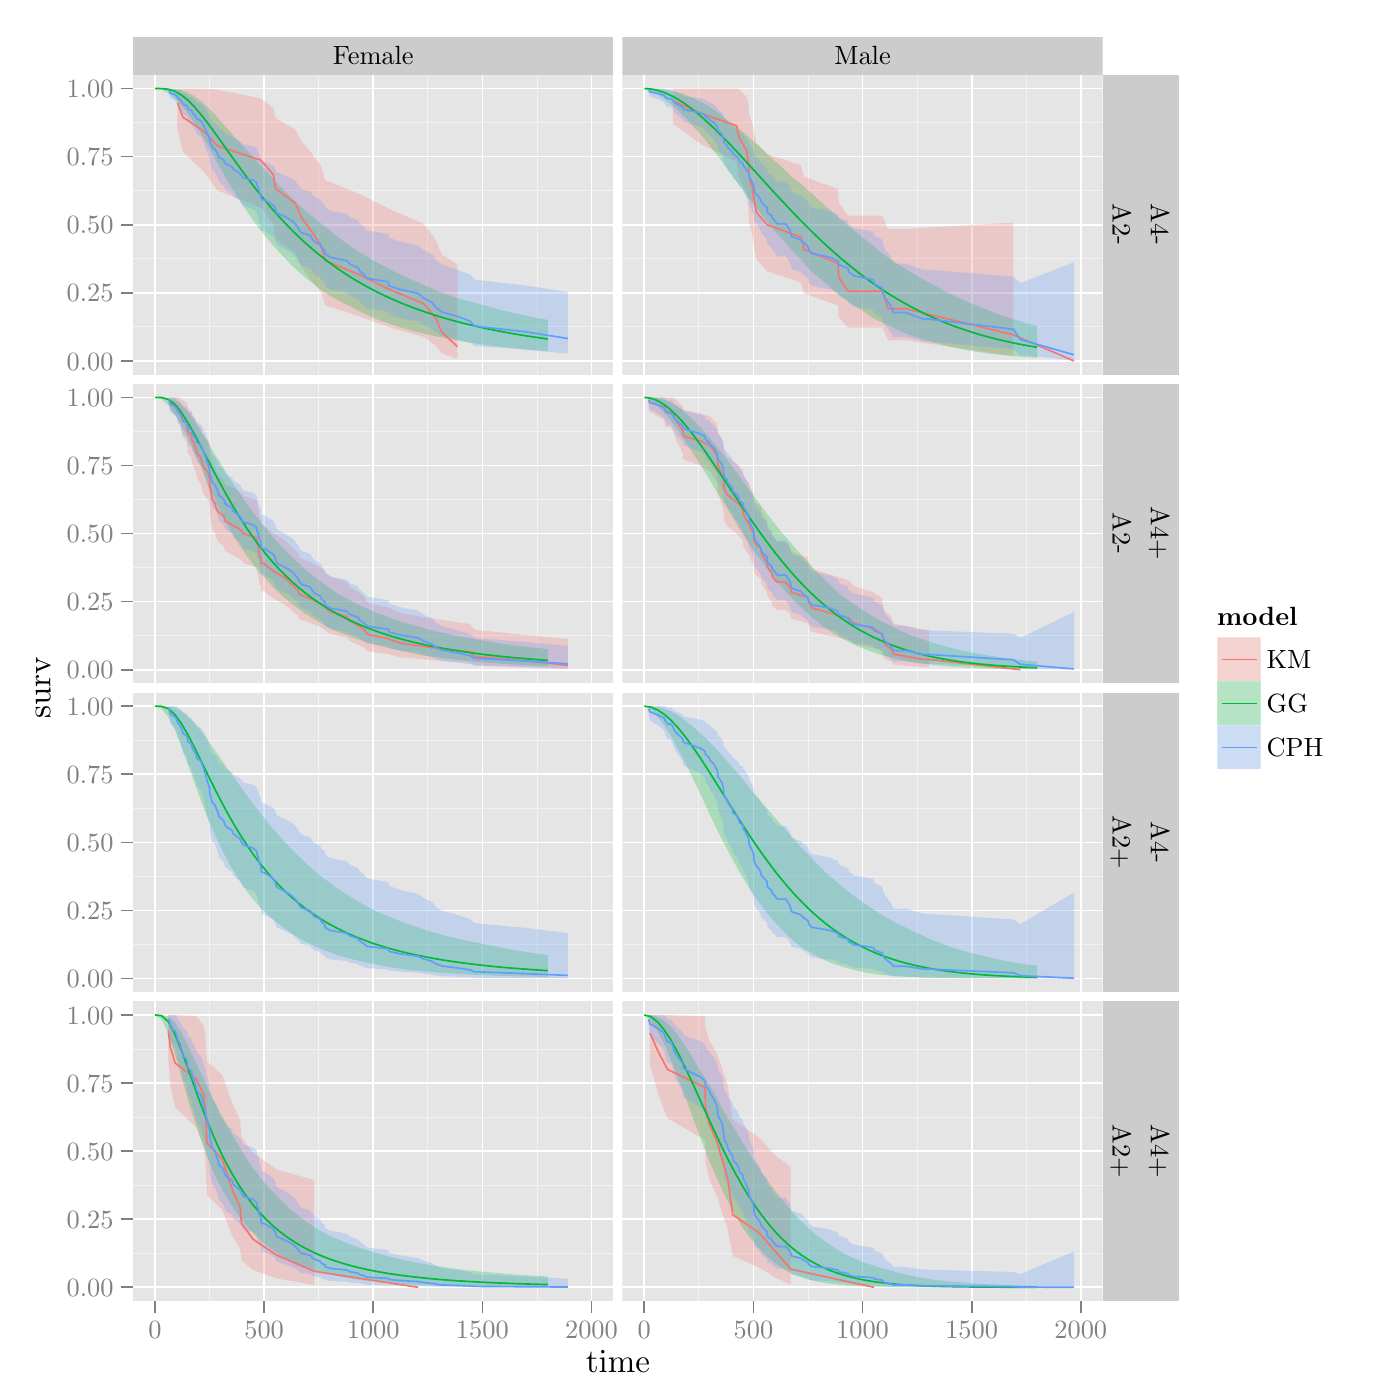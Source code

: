 % Created by tikzDevice version 0.7.0 on 2015-01-16 16:02:06
% !TEX encoding = UTF-8 Unicode
\documentclass[11pt]{memoir}
\nonstopmode

\usepackage{tikz}

\usepackage[active,tightpage,psfixbb]{preview}

\PreviewEnvironment{pgfpicture}

\setlength\PreviewBorder{0pt}

\usepackage{amsmath}
\newcommand{\SweaveOpts}[1]{}  % do not interfere with LaTeX
\newcommand{\SweaveInput}[1]{} % because they are not real TeX commands
\newcommand{\Sexpr}[1]{}       % will only be parsed by R


\usepackage{geometry}
\usepackage{amsmath}
\usepackage{lscape}
\geometry{verbose,tmargin=2.5cm,bmargin=2.5cm,lmargin=2.5cm,rmargin=2.5cm}


\begin{document}

\begin{tikzpicture}[x=1pt,y=1pt]
\definecolor[named]{fillColor}{rgb}{1.00,1.00,1.00}
\path[use as bounding box,fill=fillColor,fill opacity=0.00] (0,0) rectangle (505.89,505.89);
\begin{scope}
\path[clip] (  0.00,  0.00) rectangle (505.89,505.89);
\definecolor[named]{drawColor}{rgb}{1.00,1.00,1.00}
\definecolor[named]{fillColor}{rgb}{1.00,1.00,1.00}

\path[draw=drawColor,line width= 0.6pt,line join=round,line cap=round,fill=fillColor] (  0.00,  0.00) rectangle (505.89,505.89);
\end{scope}
\begin{scope}
\path[clip] ( 48.12,478.81) rectangle (221.62,492.64);
\definecolor[named]{fillColor}{rgb}{0.80,0.80,0.80}

\path[fill=fillColor] ( 48.12,478.81) rectangle (221.62,492.64);
\definecolor[named]{drawColor}{rgb}{0.00,0.00,0.00}

\node[text=drawColor,anchor=base,inner sep=0pt, outer sep=0pt, scale=  0.87] at (134.87,482.43) {Female};
\end{scope}
\begin{scope}
\path[clip] (224.93,478.81) rectangle (398.43,492.64);
\definecolor[named]{fillColor}{rgb}{0.80,0.80,0.80}

\path[fill=fillColor] (224.93,478.81) rectangle (398.43,492.64);
\definecolor[named]{drawColor}{rgb}{0.00,0.00,0.00}

\node[text=drawColor,anchor=base,inner sep=0pt, outer sep=0pt, scale=  0.87] at (311.68,482.43) {Male};
\end{scope}
\begin{scope}
\path[clip] ( 48.12,370.54) rectangle (221.62,478.81);
\definecolor[named]{fillColor}{rgb}{0.90,0.90,0.90}

\path[fill=fillColor] ( 48.12,370.54) rectangle (221.62,478.81);
\definecolor[named]{drawColor}{rgb}{0.95,0.95,0.95}

\path[draw=drawColor,line width= 0.3pt,line join=round] ( 48.12,387.76) --
	(221.62,387.76);

\path[draw=drawColor,line width= 0.3pt,line join=round] ( 48.12,412.37) --
	(221.62,412.37);

\path[draw=drawColor,line width= 0.3pt,line join=round] ( 48.12,436.98) --
	(221.62,436.98);

\path[draw=drawColor,line width= 0.3pt,line join=round] ( 48.12,461.58) --
	(221.62,461.58);

\path[draw=drawColor,line width= 0.3pt,line join=round] ( 75.72,370.54) --
	( 75.72,478.81);

\path[draw=drawColor,line width= 0.3pt,line join=round] (115.15,370.54) --
	(115.15,478.81);

\path[draw=drawColor,line width= 0.3pt,line join=round] (154.59,370.54) --
	(154.59,478.81);

\path[draw=drawColor,line width= 0.3pt,line join=round] (194.02,370.54) --
	(194.02,478.81);
\definecolor[named]{drawColor}{rgb}{1.00,1.00,1.00}

\path[draw=drawColor,line width= 0.6pt,line join=round] ( 48.12,375.46) --
	(221.62,375.46);

\path[draw=drawColor,line width= 0.6pt,line join=round] ( 48.12,400.07) --
	(221.62,400.07);

\path[draw=drawColor,line width= 0.6pt,line join=round] ( 48.12,424.67) --
	(221.62,424.67);

\path[draw=drawColor,line width= 0.6pt,line join=round] ( 48.12,449.28) --
	(221.62,449.28);

\path[draw=drawColor,line width= 0.6pt,line join=round] ( 48.12,473.89) --
	(221.62,473.89);

\path[draw=drawColor,line width= 0.6pt,line join=round] ( 56.01,370.54) --
	( 56.01,478.81);

\path[draw=drawColor,line width= 0.6pt,line join=round] ( 95.44,370.54) --
	( 95.44,478.81);

\path[draw=drawColor,line width= 0.6pt,line join=round] (134.87,370.54) --
	(134.87,478.81);

\path[draw=drawColor,line width= 0.6pt,line join=round] (174.30,370.54) --
	(174.30,478.81);

\path[draw=drawColor,line width= 0.6pt,line join=round] (213.73,370.54) --
	(213.73,478.81);
\definecolor[named]{fillColor}{rgb}{0.97,0.46,0.43}

\path[fill=fillColor,fill opacity=0.25] ( 64.13,459.33) --
	( 66.10,450.94) --
	( 73.83,443.68) --
	( 78.56,437.07) --
	( 94.26,430.90) --
	( 98.75,425.08) --
	( 99.62,419.56) --
	(106.72,414.30) --
	(108.92,409.28) --
	(112.71,404.49) --
	(116.18,399.92) --
	(117.44,395.59) --
	(130.06,391.50) --
	(140.55,387.67) --
	(153.09,384.14) --
	(157.42,380.96) --
	(159.63,378.25) --
	(165.31,376.23) --
	(165.31,410.36) --
	(159.63,413.90) --
	(157.42,419.36) --
	(153.09,424.96) --
	(140.55,430.43) --
	(130.06,435.71) --
	(117.44,440.79) --
	(116.18,445.68) --
	(112.71,450.35) --
	(108.92,454.82) --
	(106.72,459.08) --
	( 99.62,463.10) --
	( 98.75,466.87) --
	( 94.26,470.34) --
	( 78.56,473.48) --
	( 73.83,473.89) --
	( 66.10,473.89) --
	( 64.13,473.89) --
	cycle;
\definecolor[named]{fillColor}{rgb}{0.00,0.73,0.22}

\path[fill=fillColor,fill opacity=0.25] ( 56.01,473.89) --
	( 58.37,473.89) --
	( 60.74,473.88) --
	( 63.11,473.76) --
	( 65.47,473.32) --
	( 67.84,472.47) --
	( 70.20,471.13) --
	( 72.57,469.37) --
	( 74.94,467.23) --
	( 77.30,464.93) --
	( 79.67,462.15) --
	( 82.03,459.50) --
	( 84.40,456.80) --
	( 86.76,454.25) --
	( 89.13,451.79) --
	( 91.50,449.07) --
	( 93.86,446.49) --
	( 96.23,444.05) --
	( 98.59,441.36) --
	(100.96,438.87) --
	(103.33,436.50) --
	(105.69,434.13) --
	(108.06,431.80) --
	(110.42,429.58) --
	(112.79,427.73) --
	(115.15,425.86) --
	(117.52,423.89) --
	(119.89,422.04) --
	(122.25,420.16) --
	(124.62,418.37) --
	(126.98,416.64) --
	(129.35,415.07) --
	(131.72,413.62) --
	(134.08,412.23) --
	(136.45,410.90) --
	(138.81,409.63) --
	(141.18,408.41) --
	(143.55,407.22) --
	(145.91,406.11) --
	(148.28,405.04) --
	(150.64,403.99) --
	(153.01,402.93) --
	(155.37,401.93) --
	(157.74,400.83) --
	(160.11,399.90) --
	(162.47,399.14) --
	(164.84,398.36) --
	(167.20,397.70) --
	(169.57,397.03) --
	(171.94,396.36) --
	(174.30,395.67) --
	(176.67,395.08) --
	(179.03,394.41) --
	(181.40,393.77) --
	(183.76,393.21) --
	(186.13,392.66) --
	(188.50,392.15) --
	(190.86,391.65) --
	(193.23,391.16) --
	(195.59,390.68) --
	(197.96,390.28) --
	(197.96,378.97) --
	(195.59,379.15) --
	(193.23,379.34) --
	(190.86,379.53) --
	(188.50,379.79) --
	(186.13,380.03) --
	(183.76,380.27) --
	(181.40,380.53) --
	(179.03,380.81) --
	(176.67,381.10) --
	(174.30,381.41) --
	(171.94,381.74) --
	(169.57,382.11) --
	(167.20,382.49) --
	(164.84,382.91) --
	(162.47,383.38) --
	(160.11,383.87) --
	(157.74,384.32) --
	(155.37,384.82) --
	(153.01,385.34) --
	(150.64,385.94) --
	(148.28,386.56) --
	(145.91,387.26) --
	(143.55,387.96) --
	(141.18,388.72) --
	(138.81,389.63) --
	(136.45,390.43) --
	(134.08,391.43) --
	(131.72,392.52) --
	(129.35,393.68) --
	(126.98,394.94) --
	(124.62,396.15) --
	(122.25,397.37) --
	(119.89,398.69) --
	(117.52,400.16) --
	(115.15,401.85) --
	(112.79,403.65) --
	(110.42,405.55) --
	(108.06,407.60) --
	(105.69,409.66) --
	(103.33,412.20) --
	(100.96,414.71) --
	( 98.59,417.24) --
	( 96.23,420.04) --
	( 93.86,423.05) --
	( 91.50,426.23) --
	( 89.13,429.67) --
	( 86.76,433.29) --
	( 84.40,436.94) --
	( 82.03,440.88) --
	( 79.67,445.12) --
	( 77.30,449.30) --
	( 74.94,453.61) --
	( 72.57,457.80) --
	( 70.20,461.44) --
	( 67.84,464.98) --
	( 65.47,467.92) --
	( 63.11,470.37) --
	( 60.74,472.24) --
	( 58.37,473.47) --
	( 56.01,473.89) --
	cycle;
\definecolor[named]{fillColor}{rgb}{0.38,0.61,1.00}

\path[fill=fillColor,fill opacity=0.25] ( 60.82,473.89) --
	( 61.37,473.89) --
	( 61.53,473.89) --
	( 63.26,473.89) --
	( 63.90,473.71) --
	( 64.13,473.43) --
	( 65.00,473.13) --
	( 65.87,472.50) --
	( 66.10,472.17) --
	( 67.60,471.82) --
	( 67.84,471.12) --
	( 69.26,470.76) --
	( 69.34,470.39) --
	( 70.91,469.25) --
	( 71.07,468.86) --
	( 72.41,468.47) --
	( 72.96,468.06) --
	( 73.20,467.66) --
	( 73.67,467.24) --
	( 73.83,466.82) --
	( 74.30,466.40) --
	( 74.78,465.53) --
	( 75.49,464.63) --
	( 75.72,464.17) --
	( 75.80,463.23) --
	( 76.20,462.76) --
	( 76.43,462.28) --
	( 76.67,461.80) --
	( 77.77,461.31) --
	( 78.09,460.82) --
	( 78.56,460.33) --
	( 78.88,459.83) --
	( 79.04,459.33) --
	( 80.30,458.83) --
	( 81.01,458.31) --
	( 81.17,457.78) --
	( 82.19,457.25) --
	( 84.00,456.70) --
	( 84.08,456.15) --
	( 86.76,454.99) --
	( 87.24,454.39) --
	( 87.87,453.75) --
	( 91.42,453.11) --
	( 92.76,452.45) --
	( 92.84,451.77) --
	( 93.39,451.09) --
	( 93.47,450.39) --
	( 93.78,449.68) --
	( 94.26,448.97) --
	( 94.34,448.25) --
	( 94.49,447.52) --
	( 95.28,447.52) --
	( 97.17,446.76) --
	( 98.75,445.99) --
	( 99.38,445.22) --
	( 99.62,444.44) --
	(100.09,443.66) --
	(102.30,442.84) --
	(104.19,442.01) --
	(105.77,441.16) --
	(106.72,440.30) --
	(107.58,439.44) --
	(108.06,438.57) --
	(108.92,437.67) --
	(112.08,436.77) --
	(112.71,435.83) --
	(113.50,434.90) --
	(115.71,433.90) --
	(116.18,432.87) --
	(117.44,431.83) --
	(117.60,430.78) --
	(119.41,429.72) --
	(125.33,428.61) --
	(126.43,427.45) --
	(129.35,426.28) --
	(130.06,425.06) --
	(131.64,423.85) --
	(132.66,422.61) --
	(140.31,421.31) --
	(140.55,419.96) --
	(144.57,418.59) --
	(151.12,417.13) --
	(153.09,415.46) --
	(156.24,413.78) --
	(157.42,412.01) --
	(159.63,410.24) --
	(165.31,408.48) --
	(169.81,406.73) --
	(171.46,404.84) --
	(189.92,402.72) --
	(205.21,400.38) --
	(205.21,378.10) --
	(189.92,379.52) --
	(171.46,380.88) --
	(169.81,382.10) --
	(165.31,383.30) --
	(159.63,384.50) --
	(157.42,385.74) --
	(156.24,387.06) --
	(153.09,388.37) --
	(151.12,389.73) --
	(144.57,390.93) --
	(140.55,392.11) --
	(140.31,393.26) --
	(132.66,394.40) --
	(131.64,395.53) --
	(130.06,396.67) --
	(129.35,397.82) --
	(126.43,398.97) --
	(125.33,400.13) --
	(119.41,401.28) --
	(117.60,402.40) --
	(117.44,403.53) --
	(116.18,404.65) --
	(115.71,405.77) --
	(113.50,406.88) --
	(112.71,407.93) --
	(112.08,409.00) --
	(108.92,410.04) --
	(108.06,411.09) --
	(107.58,412.13) --
	(106.72,413.17) --
	(105.77,414.22) --
	(104.19,415.26) --
	(102.30,416.31) --
	(100.09,417.35) --
	( 99.62,418.37) --
	( 99.38,419.39) --
	( 98.75,420.41) --
	( 97.17,421.44) --
	( 95.28,422.46) --
	( 94.49,422.46) --
	( 94.34,423.45) --
	( 94.26,424.45) --
	( 93.78,425.45) --
	( 93.47,426.45) --
	( 93.39,427.44) --
	( 92.84,428.44) --
	( 92.76,429.42) --
	( 91.42,430.41) --
	( 87.87,431.37) --
	( 87.24,432.34) --
	( 86.76,433.27) --
	( 84.08,435.07) --
	( 84.00,435.95) --
	( 82.19,436.83) --
	( 81.17,437.68) --
	( 81.01,438.54) --
	( 80.30,439.40) --
	( 79.04,440.23) --
	( 78.88,441.07) --
	( 78.56,441.90) --
	( 78.09,442.73) --
	( 77.77,443.56) --
	( 76.67,444.39) --
	( 76.43,445.23) --
	( 76.20,446.06) --
	( 75.80,446.89) --
	( 75.72,448.56) --
	( 75.49,449.39) --
	( 74.78,451.04) --
	( 74.30,452.67) --
	( 73.83,453.47) --
	( 73.67,454.28) --
	( 73.20,455.07) --
	( 72.96,455.87) --
	( 72.41,456.66) --
	( 71.07,457.45) --
	( 70.91,458.24) --
	( 69.34,460.59) --
	( 69.26,461.38) --
	( 67.84,462.16) --
	( 67.60,463.73) --
	( 66.10,464.53) --
	( 65.87,465.33) --
	( 65.00,466.96) --
	( 64.13,467.79) --
	( 63.90,468.64) --
	( 63.26,469.51) --
	( 61.53,470.39) --
	( 61.37,471.30) --
	( 60.82,472.29) --
	cycle;
\definecolor[named]{drawColor}{rgb}{0.97,0.46,0.43}

\path[draw=drawColor,line width= 0.6pt,line join=round] ( 64.13,468.71) --
	( 66.10,463.53) --
	( 73.83,458.35) --
	( 78.56,453.17) --
	( 94.26,447.99) --
	( 98.75,442.81) --
	( 99.62,437.63) --
	(106.72,432.44) --
	(108.92,427.26) --
	(112.71,422.08) --
	(116.18,416.90) --
	(117.44,411.72) --
	(130.06,406.54) --
	(140.55,401.36) --
	(153.09,396.18) --
	(157.42,391.00) --
	(159.63,385.82) --
	(165.31,380.64);
\definecolor[named]{drawColor}{rgb}{0.00,0.73,0.22}

\path[draw=drawColor,line width= 0.6pt,line join=round] ( 56.01,473.89) --
	( 58.37,473.87) --
	( 60.74,473.65) --
	( 63.11,472.94) --
	( 65.47,471.61) --
	( 67.84,469.71) --
	( 70.20,467.33) --
	( 72.57,464.57) --
	( 74.94,461.54) --
	( 77.30,458.35) --
	( 79.67,455.05) --
	( 82.03,451.72) --
	( 84.40,448.40) --
	( 86.76,445.12) --
	( 89.13,441.92) --
	( 91.50,438.81) --
	( 93.86,435.80) --
	( 96.23,432.90) --
	( 98.59,430.12) --
	(100.96,427.47) --
	(103.33,424.93) --
	(105.69,422.51) --
	(108.06,420.21) --
	(110.42,418.02) --
	(112.79,415.95) --
	(115.15,413.97) --
	(117.52,412.11) --
	(119.89,410.33) --
	(122.25,408.65) --
	(124.62,407.06) --
	(126.98,405.55) --
	(129.35,404.12) --
	(131.72,402.77) --
	(134.08,401.49) --
	(136.45,400.27) --
	(138.81,399.12) --
	(141.18,398.03) --
	(143.55,396.99) --
	(145.91,396.01) --
	(148.28,395.08) --
	(150.64,394.20) --
	(153.01,393.36) --
	(155.37,392.57) --
	(157.74,391.81) --
	(160.11,391.10) --
	(162.47,390.41) --
	(164.84,389.77) --
	(167.20,389.15) --
	(169.57,388.57) --
	(171.94,388.01) --
	(174.30,387.48) --
	(176.67,386.98) --
	(179.03,386.50) --
	(181.40,386.04) --
	(183.76,385.61) --
	(186.13,385.20) --
	(188.50,384.80) --
	(190.86,384.42) --
	(193.23,384.07) --
	(195.59,383.72) --
	(197.96,383.40);
\definecolor[named]{drawColor}{rgb}{0.38,0.61,1.00}

\path[draw=drawColor,line width= 0.6pt,line join=round] ( 60.82,473.35) --
	( 61.37,472.81) --
	( 61.53,472.27) --
	( 63.26,471.71) --
	( 63.90,471.14) --
	( 64.13,470.57) --
	( 65.00,470.00) --
	( 65.87,468.85) --
	( 66.10,468.27) --
	( 67.60,467.69) --
	( 67.84,466.53) --
	( 69.26,465.95) --
	( 69.34,465.36) --
	( 70.91,463.57) --
	( 71.07,462.97) --
	( 72.41,462.36) --
	( 72.96,461.75) --
	( 73.20,461.13) --
	( 73.67,460.51) --
	( 73.83,459.88) --
	( 74.30,459.25) --
	( 74.78,457.97) --
	( 75.49,456.65) --
	( 75.72,455.99) --
	( 75.80,454.64) --
	( 76.20,453.97) --
	( 76.43,453.29) --
	( 76.67,452.61) --
	( 77.77,451.93) --
	( 78.09,451.24) --
	( 78.56,450.55) --
	( 78.88,449.86) --
	( 79.04,449.17) --
	( 80.30,448.47) --
	( 81.01,447.75) --
	( 81.17,447.03) --
	( 82.19,446.30) --
	( 84.00,445.56) --
	( 84.08,444.82) --
	( 86.76,443.27) --
	( 87.24,442.46) --
	( 87.87,441.62) --
	( 91.42,440.78) --
	( 92.76,439.91) --
	( 92.84,439.04) --
	( 93.39,438.16) --
	( 93.47,437.27) --
	( 93.78,436.37) --
	( 94.26,435.47) --
	( 94.34,434.56) --
	( 94.49,433.66) --
	( 95.28,433.66) --
	( 97.17,432.72) --
	( 98.75,431.77) --
	( 99.38,430.82) --
	( 99.62,429.87) --
	(100.09,428.91) --
	(102.30,427.92) --
	(104.19,426.92) --
	(105.77,425.92) --
	(106.72,424.91) --
	(107.58,423.90) --
	(108.06,422.88) --
	(108.92,421.84) --
	(112.08,420.80) --
	(112.71,419.74) --
	(113.50,418.67) --
	(115.71,417.55) --
	(116.18,416.39) --
	(117.44,415.24) --
	(117.60,414.07) --
	(119.41,412.89) --
	(125.33,411.67) --
	(126.43,410.42) --
	(129.35,409.17) --
	(130.06,407.90) --
	(131.64,406.62) --
	(132.66,405.34) --
	(140.31,404.03) --
	(140.55,402.67) --
	(144.57,401.29) --
	(151.12,399.85) --
	(153.09,398.19) --
	(156.24,396.54) --
	(157.42,394.85) --
	(159.63,393.19) --
	(165.31,391.55) --
	(169.81,389.87) --
	(171.46,388.08) --
	(189.92,385.98) --
	(205.21,383.57);
\end{scope}
\begin{scope}
\path[clip] ( 48.12,258.96) rectangle (221.62,367.23);
\definecolor[named]{fillColor}{rgb}{0.90,0.90,0.90}

\path[fill=fillColor] ( 48.12,258.96) rectangle (221.62,367.23);
\definecolor[named]{drawColor}{rgb}{0.95,0.95,0.95}

\path[draw=drawColor,line width= 0.3pt,line join=round] ( 48.12,276.18) --
	(221.62,276.18);

\path[draw=drawColor,line width= 0.3pt,line join=round] ( 48.12,300.79) --
	(221.62,300.79);

\path[draw=drawColor,line width= 0.3pt,line join=round] ( 48.12,325.40) --
	(221.62,325.40);

\path[draw=drawColor,line width= 0.3pt,line join=round] ( 48.12,350.00) --
	(221.62,350.00);

\path[draw=drawColor,line width= 0.3pt,line join=round] ( 75.72,258.96) --
	( 75.72,367.23);

\path[draw=drawColor,line width= 0.3pt,line join=round] (115.15,258.96) --
	(115.15,367.23);

\path[draw=drawColor,line width= 0.3pt,line join=round] (154.59,258.96) --
	(154.59,367.23);

\path[draw=drawColor,line width= 0.3pt,line join=round] (194.02,258.96) --
	(194.02,367.23);
\definecolor[named]{drawColor}{rgb}{1.00,1.00,1.00}

\path[draw=drawColor,line width= 0.6pt,line join=round] ( 48.12,263.88) --
	(221.62,263.88);

\path[draw=drawColor,line width= 0.6pt,line join=round] ( 48.12,288.49) --
	(221.62,288.49);

\path[draw=drawColor,line width= 0.6pt,line join=round] ( 48.12,313.09) --
	(221.62,313.09);

\path[draw=drawColor,line width= 0.6pt,line join=round] ( 48.12,337.70) --
	(221.62,337.70);

\path[draw=drawColor,line width= 0.6pt,line join=round] ( 48.12,362.31) --
	(221.62,362.31);

\path[draw=drawColor,line width= 0.6pt,line join=round] ( 56.01,258.96) --
	( 56.01,367.23);

\path[draw=drawColor,line width= 0.6pt,line join=round] ( 95.44,258.96) --
	( 95.44,367.23);

\path[draw=drawColor,line width= 0.6pt,line join=round] (134.87,258.96) --
	(134.87,367.23);

\path[draw=drawColor,line width= 0.6pt,line join=round] (174.30,258.96) --
	(174.30,367.23);

\path[draw=drawColor,line width= 0.6pt,line join=round] (213.73,258.96) --
	(213.73,367.23);
\definecolor[named]{fillColor}{rgb}{0.97,0.46,0.43}

\path[fill=fillColor,fill opacity=0.25] ( 61.37,357.82) --
	( 63.90,355.13) --
	( 65.00,352.73) --
	( 65.87,348.37) --
	( 67.60,346.32) --
	( 67.84,342.39) --
	( 69.26,340.48) --
	( 69.34,338.62) --
	( 70.91,334.97) --
	( 71.07,333.19) --
	( 72.41,331.43) --
	( 72.96,329.68) --
	( 73.20,327.96) --
	( 75.49,324.57) --
	( 75.72,322.90) --
	( 75.80,319.60) --
	( 76.20,317.98) --
	( 76.43,316.36) --
	( 76.67,314.76) --
	( 77.77,313.18) --
	( 78.09,311.60) --
	( 79.04,310.04) --
	( 81.01,308.49) --
	( 81.17,306.95) --
	( 84.00,305.42) --
	( 86.76,303.90) --
	( 87.87,302.40) --
	( 92.76,300.91) --
	( 92.84,299.43) --
	( 93.39,297.96) --
	( 93.47,296.50) --
	( 93.78,295.05) --
	( 94.34,293.62) --
	( 94.49,292.19) --
	( 95.28,292.19) --
	( 97.17,290.71) --
	( 99.38,289.25) --
	(102.30,287.79) --
	(104.19,286.36) --
	(105.77,284.94) --
	(107.58,283.53) --
	(108.06,282.15) --
	(112.08,280.78) --
	(115.71,279.43) --
	(117.60,278.09) --
	(119.41,276.78) --
	(125.33,275.50) --
	(126.43,274.23) --
	(129.35,273.00) --
	(131.64,271.79) --
	(132.66,270.62) --
	(140.31,269.48) --
	(144.57,268.39) --
	(156.24,267.35) --
	(169.81,266.37) --
	(171.46,265.48) --
	(189.92,264.70) --
	(205.21,264.11) --
	(205.21,275.06) --
	(189.92,276.39) --
	(171.46,278.34) --
	(169.81,280.37) --
	(156.24,282.39) --
	(144.57,284.38) --
	(140.31,286.34) --
	(132.66,288.26) --
	(131.64,290.16) --
	(129.35,292.03) --
	(126.43,293.87) --
	(125.33,295.69) --
	(119.41,297.49) --
	(117.60,299.27) --
	(115.71,301.02) --
	(112.08,302.76) --
	(108.06,304.49) --
	(107.58,306.19) --
	(105.77,307.88) --
	(104.19,309.55) --
	(102.30,311.21) --
	( 99.38,312.85) --
	( 97.17,314.48) --
	( 95.28,316.09) --
	( 94.49,316.09) --
	( 94.34,317.65) --
	( 93.78,319.20) --
	( 93.47,320.73) --
	( 93.39,322.25) --
	( 92.84,323.77) --
	( 92.76,325.27) --
	( 87.87,326.76) --
	( 86.76,328.23) --
	( 84.00,329.70) --
	( 81.17,331.15) --
	( 81.01,332.60) --
	( 79.04,334.03) --
	( 78.09,335.45) --
	( 77.77,336.86) --
	( 76.67,338.25) --
	( 76.43,339.63) --
	( 76.20,341.00) --
	( 75.80,342.36) --
	( 75.72,345.03) --
	( 75.49,346.34) --
	( 73.20,348.92) --
	( 72.96,350.18) --
	( 72.41,351.42) --
	( 71.07,352.64) --
	( 70.91,353.84) --
	( 69.34,356.16) --
	( 69.26,357.28) --
	( 67.84,358.36) --
	( 67.60,360.39) --
	( 65.87,361.32) --
	( 65.00,362.31) --
	( 63.90,362.31) --
	( 61.37,362.31) --
	cycle;
\definecolor[named]{fillColor}{rgb}{0.00,0.73,0.22}

\path[fill=fillColor,fill opacity=0.25] ( 56.01,362.31) --
	( 58.37,362.31) --
	( 60.74,362.22) --
	( 63.11,361.50) --
	( 65.47,359.66) --
	( 67.84,357.12) --
	( 70.20,353.97) --
	( 72.57,350.13) --
	( 74.94,346.27) --
	( 77.30,342.23) --
	( 79.67,338.52) --
	( 82.03,334.57) --
	( 84.40,330.80) --
	( 86.76,327.27) --
	( 89.13,323.89) --
	( 91.50,320.68) --
	( 93.86,317.61) --
	( 96.23,314.69) --
	( 98.59,311.77) --
	(100.96,309.18) --
	(103.33,306.71) --
	(105.69,304.52) --
	(108.06,302.22) --
	(110.42,300.05) --
	(112.79,298.06) --
	(115.15,296.32) --
	(117.52,294.53) --
	(119.89,292.83) --
	(122.25,291.22) --
	(124.62,289.97) --
	(126.98,288.72) --
	(129.35,287.50) --
	(131.72,286.40) --
	(134.08,285.32) --
	(136.45,284.27) --
	(138.81,283.45) --
	(141.18,282.60) --
	(143.55,281.74) --
	(145.91,281.01) --
	(148.28,280.27) --
	(150.64,279.61) --
	(153.01,278.96) --
	(155.37,278.31) --
	(157.74,277.73) --
	(160.11,277.20) --
	(162.47,276.66) --
	(164.84,276.16) --
	(167.20,275.69) --
	(169.57,275.28) --
	(171.94,274.84) --
	(174.30,274.49) --
	(176.67,274.09) --
	(179.03,273.73) --
	(181.40,273.31) --
	(183.76,272.96) --
	(186.13,272.65) --
	(188.50,272.38) --
	(190.86,272.13) --
	(193.23,271.85) --
	(195.59,271.58) --
	(197.96,271.30) --
	(197.96,265.18) --
	(195.59,265.27) --
	(193.23,265.39) --
	(190.86,265.53) --
	(188.50,265.64) --
	(186.13,265.76) --
	(183.76,265.90) --
	(181.40,266.04) --
	(179.03,266.22) --
	(176.67,266.38) --
	(174.30,266.57) --
	(171.94,266.78) --
	(169.57,267.01) --
	(167.20,267.24) --
	(164.84,267.48) --
	(162.47,267.76) --
	(160.11,268.04) --
	(157.74,268.35) --
	(155.37,268.69) --
	(153.01,269.08) --
	(150.64,269.50) --
	(148.28,269.96) --
	(145.91,270.51) --
	(143.55,271.03) --
	(141.18,271.57) --
	(138.81,272.15) --
	(136.45,272.72) --
	(134.08,273.40) --
	(131.72,274.18) --
	(129.35,274.91) --
	(126.98,275.74) --
	(124.62,276.61) --
	(122.25,277.53) --
	(119.89,278.64) --
	(117.52,279.83) --
	(115.15,281.12) --
	(112.79,282.66) --
	(110.42,284.08) --
	(108.06,285.76) --
	(105.69,287.59) --
	(103.33,289.43) --
	(100.96,291.56) --
	( 98.59,293.88) --
	( 96.23,296.50) --
	( 93.86,299.05) --
	( 91.50,301.94) --
	( 89.13,305.18) --
	( 86.76,308.54) --
	( 84.40,312.37) --
	( 82.03,316.47) --
	( 79.67,321.10) --
	( 77.30,326.24) --
	( 74.94,331.50) --
	( 72.57,337.26) --
	( 70.20,342.50) --
	( 67.84,347.78) --
	( 65.47,352.50) --
	( 63.11,356.33) --
	( 60.74,359.57) --
	( 58.37,361.57) --
	( 56.01,362.31) --
	cycle;
\definecolor[named]{fillColor}{rgb}{0.38,0.61,1.00}

\path[fill=fillColor,fill opacity=0.25] ( 60.82,362.31) --
	( 61.37,362.31) --
	( 61.53,362.31) --
	( 63.26,362.28) --
	( 63.90,361.84) --
	( 64.13,361.35) --
	( 65.00,360.83) --
	( 65.87,359.72) --
	( 66.10,359.13) --
	( 67.60,358.54) --
	( 67.84,357.31) --
	( 69.26,356.68) --
	( 69.34,356.03) --
	( 70.91,354.05) --
	( 71.07,353.38) --
	( 72.41,352.69) --
	( 72.96,352.00) --
	( 73.20,351.30) --
	( 73.67,350.59) --
	( 73.83,349.87) --
	( 74.30,349.15) --
	( 74.78,347.67) --
	( 75.49,346.15) --
	( 75.72,345.38) --
	( 75.80,343.83) --
	( 76.20,343.04) --
	( 76.43,342.26) --
	( 76.67,341.47) --
	( 77.77,340.68) --
	( 78.09,339.88) --
	( 78.56,339.08) --
	( 78.88,338.29) --
	( 79.04,337.48) --
	( 80.30,336.67) --
	( 81.01,335.84) --
	( 81.17,335.01) --
	( 82.19,334.17) --
	( 84.00,333.31) --
	( 84.08,332.45) --
	( 86.76,330.67) --
	( 87.24,329.74) --
	( 87.87,328.78) --
	( 91.42,327.81) --
	( 92.76,326.82) --
	( 92.84,325.82) --
	( 93.39,324.81) --
	( 93.47,323.80) --
	( 93.78,322.78) --
	( 94.26,321.76) --
	( 94.34,320.74) --
	( 94.49,319.72) --
	( 95.28,319.72) --
	( 97.17,318.67) --
	( 98.75,317.63) --
	( 99.38,316.58) --
	( 99.62,315.53) --
	(100.09,314.48) --
	(102.30,313.39) --
	(104.19,312.31) --
	(105.77,311.22) --
	(106.72,310.13) --
	(107.58,309.04) --
	(108.06,307.95) --
	(108.92,306.85) --
	(112.08,305.76) --
	(112.71,304.64) --
	(113.50,303.52) --
	(115.71,302.36) --
	(116.18,301.17) --
	(117.44,299.98) --
	(117.60,298.78) --
	(119.41,297.58) --
	(125.33,296.36) --
	(126.43,295.13) --
	(129.35,293.90) --
	(130.06,292.67) --
	(131.64,291.44) --
	(132.66,290.22) --
	(140.31,289.00) --
	(140.55,287.76) --
	(144.57,286.49) --
	(151.12,285.20) --
	(153.09,283.79) --
	(156.24,282.38) --
	(157.42,280.97) --
	(159.63,279.57) --
	(165.31,278.19) --
	(169.81,276.77) --
	(171.46,275.34) --
	(189.92,273.88) --
	(205.21,272.47) --
	(205.21,264.40) --
	(189.92,264.87) --
	(171.46,265.40) --
	(169.81,265.91) --
	(165.31,266.45) --
	(159.63,267.04) --
	(157.42,267.70) --
	(156.24,268.44) --
	(153.09,269.22) --
	(151.12,270.08) --
	(144.57,270.86) --
	(140.55,271.64) --
	(140.31,272.45) --
	(132.66,273.26) --
	(131.64,274.08) --
	(130.06,274.92) --
	(129.35,275.80) --
	(126.43,276.70) --
	(125.33,277.62) --
	(119.41,278.54) --
	(117.60,279.45) --
	(117.44,280.39) --
	(116.18,281.33) --
	(115.71,282.31) --
	(113.50,283.28) --
	(112.71,284.21) --
	(112.08,285.17) --
	(108.92,286.12) --
	(108.06,287.10) --
	(107.58,288.07) --
	(106.72,289.05) --
	(105.77,290.06) --
	(104.19,291.07) --
	(102.30,292.09) --
	(100.09,293.12) --
	( 99.62,294.13) --
	( 99.38,295.16) --
	( 98.75,296.19) --
	( 97.17,297.24) --
	( 95.28,298.30) --
	( 94.49,298.30) --
	( 94.34,299.33) --
	( 94.26,300.37) --
	( 93.78,301.43) --
	( 93.47,302.50) --
	( 93.39,303.56) --
	( 92.84,304.63) --
	( 92.76,305.70) --
	( 91.42,306.78) --
	( 87.87,307.84) --
	( 87.24,308.91) --
	( 86.76,309.95) --
	( 84.08,311.98) --
	( 84.00,312.97) --
	( 82.19,313.97) --
	( 81.17,314.96) --
	( 81.01,315.96) --
	( 80.30,316.95) --
	( 79.04,317.92) --
	( 78.88,318.90) --
	( 78.56,319.88) --
	( 78.09,320.88) --
	( 77.77,321.88) --
	( 76.67,322.88) --
	( 76.43,323.88) --
	( 76.20,324.90) --
	( 75.80,325.91) --
	( 75.72,327.96) --
	( 75.49,328.99) --
	( 74.78,331.05) --
	( 74.30,333.11) --
	( 73.83,334.13) --
	( 73.67,335.15) --
	( 73.20,336.18) --
	( 72.96,337.20) --
	( 72.41,338.23) --
	( 71.07,339.26) --
	( 70.91,340.29) --
	( 69.34,343.41) --
	( 69.26,344.46) --
	( 67.84,345.52) --
	( 67.60,347.66) --
	( 66.10,348.75) --
	( 65.87,349.86) --
	( 65.00,352.14) --
	( 64.13,353.31) --
	( 63.90,354.52) --
	( 63.26,355.77) --
	( 61.53,357.06) --
	( 61.37,358.39) --
	( 60.82,359.88) --
	cycle;
\definecolor[named]{drawColor}{rgb}{0.97,0.46,0.43}

\path[draw=drawColor,line width= 0.6pt,line join=round] ( 61.37,360.77) --
	( 63.90,359.23) --
	( 65.00,357.69) --
	( 65.87,354.62) --
	( 67.60,353.08) --
	( 67.84,350.00) --
	( 69.26,348.47) --
	( 69.34,346.93) --
	( 70.91,343.85) --
	( 71.07,342.31) --
	( 72.41,340.78) --
	( 72.96,339.24) --
	( 73.20,337.70) --
	( 75.49,334.62) --
	( 75.72,333.09) --
	( 75.80,330.01) --
	( 76.20,328.47) --
	( 76.43,326.93) --
	( 76.67,325.40) --
	( 77.77,323.86) --
	( 78.09,322.32) --
	( 79.04,320.78) --
	( 81.01,319.24) --
	( 81.17,317.71) --
	( 84.00,316.17) --
	( 86.76,314.63) --
	( 87.87,313.09) --
	( 92.76,311.56) --
	( 92.84,310.02) --
	( 93.39,308.48) --
	( 93.47,306.94) --
	( 93.78,305.40) --
	( 94.34,303.87) --
	( 94.49,302.33) --
	( 95.28,302.33) --
	( 97.17,300.73) --
	( 99.38,299.12) --
	(102.30,297.52) --
	(104.19,295.92) --
	(105.77,294.32) --
	(107.58,292.72) --
	(108.06,291.11) --
	(112.08,289.51) --
	(115.71,287.91) --
	(117.60,286.31) --
	(119.41,284.71) --
	(125.33,283.10) --
	(126.43,281.50) --
	(129.35,279.90) --
	(131.64,278.30) --
	(132.66,276.70) --
	(140.31,275.09) --
	(144.57,273.49) --
	(156.24,271.89) --
	(169.81,270.29) --
	(171.46,268.69) --
	(189.92,267.08) --
	(205.21,265.48);
\definecolor[named]{drawColor}{rgb}{0.00,0.73,0.22}

\path[draw=drawColor,line width= 0.6pt,line join=round] ( 56.01,362.31) --
	( 58.37,362.25) --
	( 60.74,361.58) --
	( 63.11,359.80) --
	( 65.47,356.95) --
	( 67.84,353.28) --
	( 70.20,349.09) --
	( 72.57,344.61) --
	( 74.94,340.02) --
	( 77.30,335.45) --
	( 79.67,330.99) --
	( 82.03,326.69) --
	( 84.40,322.60) --
	( 86.76,318.72) --
	( 89.13,315.08) --
	( 91.50,311.66) --
	( 93.86,308.47) --
	( 96.23,305.49) --
	( 98.59,302.72) --
	(100.96,300.14) --
	(103.33,297.75) --
	(105.69,295.53) --
	(108.06,293.46) --
	(110.42,291.55) --
	(112.79,289.77) --
	(115.15,288.12) --
	(117.52,286.59) --
	(119.89,285.17) --
	(122.25,283.84) --
	(124.62,282.61) --
	(126.98,281.47) --
	(129.35,280.41) --
	(131.72,279.41) --
	(134.08,278.49) --
	(136.45,277.63) --
	(138.81,276.83) --
	(141.18,276.08) --
	(143.55,275.38) --
	(145.91,274.72) --
	(148.28,274.11) --
	(150.64,273.54) --
	(153.01,273.01) --
	(155.37,272.51) --
	(157.74,272.04) --
	(160.11,271.60) --
	(162.47,271.18) --
	(164.84,270.80) --
	(167.20,270.43) --
	(169.57,270.09) --
	(171.94,269.77) --
	(174.30,269.47) --
	(176.67,269.18) --
	(179.03,268.92) --
	(181.40,268.66) --
	(183.76,268.43) --
	(186.13,268.20) --
	(188.50,267.99) --
	(190.86,267.79) --
	(193.23,267.60) --
	(195.59,267.42) --
	(197.96,267.26);
\definecolor[named]{drawColor}{rgb}{0.38,0.61,1.00}

\path[draw=drawColor,line width= 0.6pt,line join=round] ( 60.82,361.48) --
	( 61.37,360.65) --
	( 61.53,359.82) --
	( 63.26,358.97) --
	( 63.90,358.11) --
	( 64.13,357.24) --
	( 65.00,356.38) --
	( 65.87,354.66) --
	( 66.10,353.79) --
	( 67.60,352.93) --
	( 67.84,351.21) --
	( 69.26,350.35) --
	( 69.34,349.49) --
	( 70.91,346.89) --
	( 71.07,346.01) --
	( 72.41,345.14) --
	( 72.96,344.26) --
	( 73.20,343.38) --
	( 73.67,342.50) --
	( 73.83,341.60) --
	( 74.30,340.71) --
	( 74.78,338.90) --
	( 75.49,337.07) --
	( 75.72,336.15) --
	( 75.80,334.30) --
	( 76.20,333.38) --
	( 76.43,332.46) --
	( 76.67,331.54) --
	( 77.77,330.62) --
	( 78.09,329.70) --
	( 78.56,328.78) --
	( 78.88,327.86) --
	( 79.04,326.95) --
	( 80.30,326.03) --
	( 81.01,325.10) --
	( 81.17,324.16) --
	( 82.19,323.22) --
	( 84.00,322.26) --
	( 84.08,321.31) --
	( 86.76,319.35) --
	( 87.24,318.34) --
	( 87.87,317.29) --
	( 91.42,316.25) --
	( 92.76,315.19) --
	( 92.84,314.12) --
	( 93.39,313.05) --
	( 93.47,311.98) --
	( 93.78,310.91) --
	( 94.26,309.84) --
	( 94.34,308.78) --
	( 94.49,307.72) --
	( 95.28,307.72) --
	( 97.17,306.64) --
	( 98.75,305.55) --
	( 99.38,304.48) --
	( 99.62,303.41) --
	(100.09,302.34) --
	(102.30,301.25) --
	(104.19,300.17) --
	(105.77,299.08) --
	(106.72,298.00) --
	(107.58,296.93) --
	(108.06,295.87) --
	(108.92,294.80) --
	(112.08,293.74) --
	(112.71,292.67) --
	(113.50,291.61) --
	(115.71,290.51) --
	(116.18,289.39) --
	(117.44,288.29) --
	(117.60,287.19) --
	(119.41,286.10) --
	(125.33,285.00) --
	(126.43,283.89) --
	(129.35,282.80) --
	(130.06,281.71) --
	(131.64,280.65) --
	(132.66,279.60) --
	(140.31,278.55) --
	(140.55,277.49) --
	(144.57,276.44) --
	(151.12,275.38) --
	(153.09,274.19) --
	(156.24,273.07) --
	(157.42,271.96) --
	(159.63,270.92) --
	(165.31,269.94) --
	(169.81,268.99) --
	(171.46,268.05) --
	(189.92,267.03) --
	(205.21,265.99);
\end{scope}
\begin{scope}
\path[clip] ( 48.12,147.38) rectangle (221.62,255.65);
\definecolor[named]{fillColor}{rgb}{0.90,0.90,0.90}

\path[fill=fillColor] ( 48.12,147.38) rectangle (221.62,255.65);
\definecolor[named]{drawColor}{rgb}{0.95,0.95,0.95}

\path[draw=drawColor,line width= 0.3pt,line join=round] ( 48.12,164.60) --
	(221.62,164.60);

\path[draw=drawColor,line width= 0.3pt,line join=round] ( 48.12,189.21) --
	(221.62,189.21);

\path[draw=drawColor,line width= 0.3pt,line join=round] ( 48.12,213.82) --
	(221.62,213.82);

\path[draw=drawColor,line width= 0.3pt,line join=round] ( 48.12,238.42) --
	(221.62,238.42);

\path[draw=drawColor,line width= 0.3pt,line join=round] ( 75.72,147.38) --
	( 75.72,255.65);

\path[draw=drawColor,line width= 0.3pt,line join=round] (115.15,147.38) --
	(115.15,255.65);

\path[draw=drawColor,line width= 0.3pt,line join=round] (154.59,147.38) --
	(154.59,255.65);

\path[draw=drawColor,line width= 0.3pt,line join=round] (194.02,147.38) --
	(194.02,255.65);
\definecolor[named]{drawColor}{rgb}{1.00,1.00,1.00}

\path[draw=drawColor,line width= 0.6pt,line join=round] ( 48.12,152.30) --
	(221.62,152.30);

\path[draw=drawColor,line width= 0.6pt,line join=round] ( 48.12,176.91) --
	(221.62,176.91);

\path[draw=drawColor,line width= 0.6pt,line join=round] ( 48.12,201.51) --
	(221.62,201.51);

\path[draw=drawColor,line width= 0.6pt,line join=round] ( 48.12,226.12) --
	(221.62,226.12);

\path[draw=drawColor,line width= 0.6pt,line join=round] ( 48.12,250.73) --
	(221.62,250.73);

\path[draw=drawColor,line width= 0.6pt,line join=round] ( 56.01,147.38) --
	( 56.01,255.65);

\path[draw=drawColor,line width= 0.6pt,line join=round] ( 95.44,147.38) --
	( 95.44,255.65);

\path[draw=drawColor,line width= 0.6pt,line join=round] (134.87,147.38) --
	(134.87,255.65);

\path[draw=drawColor,line width= 0.6pt,line join=round] (174.30,147.38) --
	(174.30,255.65);

\path[draw=drawColor,line width= 0.6pt,line join=round] (213.73,147.38) --
	(213.73,255.65);
\definecolor[named]{fillColor}{rgb}{0.00,0.73,0.22}

\path[fill=fillColor,fill opacity=0.25] ( 56.01,250.73) --
	( 58.37,250.72) --
	( 60.74,250.65) --
	( 63.11,250.15) --
	( 65.47,248.99) --
	( 67.84,247.12) --
	( 70.20,244.66) --
	( 72.57,241.79) --
	( 74.94,238.79) --
	( 77.30,235.19) --
	( 79.67,231.91) --
	( 82.03,228.42) --
	( 84.40,225.19) --
	( 86.76,221.83) --
	( 89.13,218.50) --
	( 91.50,215.40) --
	( 93.86,212.35) --
	( 96.23,209.42) --
	( 98.59,206.46) --
	(100.96,203.75) --
	(103.33,201.16) --
	(105.69,198.71) --
	(108.06,196.38) --
	(110.42,194.12) --
	(112.79,191.94) --
	(115.15,190.02) --
	(117.52,188.12) --
	(119.89,186.32) --
	(122.25,184.64) --
	(124.62,183.12) --
	(126.98,181.60) --
	(129.35,180.17) --
	(131.72,178.80) --
	(134.08,177.52) --
	(136.45,176.39) --
	(138.81,175.38) --
	(141.18,174.40) --
	(143.55,173.44) --
	(145.91,172.52) --
	(148.28,171.69) --
	(150.64,170.88) --
	(153.01,170.12) --
	(155.37,169.37) --
	(157.74,168.68) --
	(160.11,168.02) --
	(162.47,167.39) --
	(164.84,166.83) --
	(167.20,166.28) --
	(169.57,165.79) --
	(171.94,165.32) --
	(174.30,164.85) --
	(176.67,164.39) --
	(179.03,163.90) --
	(181.40,163.41) --
	(183.76,162.95) --
	(186.13,162.54) --
	(188.50,162.14) --
	(190.86,161.77) --
	(193.23,161.41) --
	(195.59,161.07) --
	(197.96,160.80) --
	(197.96,152.85) --
	(195.59,152.89) --
	(193.23,152.94) --
	(190.86,152.99) --
	(188.50,153.04) --
	(186.13,153.10) --
	(183.76,153.17) --
	(181.40,153.25) --
	(179.03,153.34) --
	(176.67,153.43) --
	(174.30,153.53) --
	(171.94,153.64) --
	(169.57,153.76) --
	(167.20,153.90) --
	(164.84,154.03) --
	(162.47,154.18) --
	(160.11,154.34) --
	(157.74,154.52) --
	(155.37,154.69) --
	(153.01,154.92) --
	(150.64,155.15) --
	(148.28,155.40) --
	(145.91,155.67) --
	(143.55,155.98) --
	(141.18,156.37) --
	(138.81,156.78) --
	(136.45,157.24) --
	(134.08,157.76) --
	(131.72,158.25) --
	(129.35,158.78) --
	(126.98,159.35) --
	(124.62,159.96) --
	(122.25,160.57) --
	(119.89,161.49) --
	(117.52,162.37) --
	(115.15,163.33) --
	(112.79,164.42) --
	(110.42,165.66) --
	(108.06,166.95) --
	(105.69,168.41) --
	(103.33,170.11) --
	(100.96,171.85) --
	( 98.59,173.77) --
	( 96.23,175.89) --
	( 93.86,178.23) --
	( 91.50,180.93) --
	( 89.13,184.01) --
	( 86.76,187.44) --
	( 84.40,191.20) --
	( 82.03,195.35) --
	( 79.67,199.92) --
	( 77.30,205.06) --
	( 74.94,210.46) --
	( 72.57,216.66) --
	( 70.20,223.21) --
	( 67.84,229.88) --
	( 65.47,236.43) --
	( 63.11,242.41) --
	( 60.74,246.90) --
	( 58.37,249.71) --
	( 56.01,250.73) --
	cycle;
\definecolor[named]{fillColor}{rgb}{0.38,0.61,1.00}

\path[fill=fillColor,fill opacity=0.25] ( 60.82,250.73) --
	( 61.37,250.73) --
	( 61.53,250.73) --
	( 63.26,250.73) --
	( 63.90,250.68) --
	( 64.13,250.26) --
	( 65.00,249.82) --
	( 65.87,248.88) --
	( 66.10,248.39) --
	( 67.60,247.89) --
	( 67.84,246.86) --
	( 69.26,246.34) --
	( 69.34,245.80) --
	( 70.91,244.15) --
	( 71.07,243.59) --
	( 72.41,243.01) --
	( 72.96,242.44) --
	( 73.20,241.85) --
	( 73.67,241.26) --
	( 73.83,240.66) --
	( 74.30,240.05) --
	( 74.78,238.84) --
	( 75.49,237.59) --
	( 75.72,236.96) --
	( 75.80,235.68) --
	( 76.20,235.03) --
	( 76.43,234.37) --
	( 76.67,233.71) --
	( 77.77,233.05) --
	( 78.09,232.37) --
	( 78.56,231.70) --
	( 78.88,231.02) --
	( 79.04,230.34) --
	( 80.30,229.67) --
	( 81.01,228.98) --
	( 81.17,228.28) --
	( 82.19,227.57) --
	( 84.00,226.86) --
	( 84.08,226.14) --
	( 86.76,224.67) --
	( 87.24,223.91) --
	( 87.87,223.13) --
	( 91.42,222.35) --
	( 92.76,221.56) --
	( 92.84,220.75) --
	( 93.39,219.93) --
	( 93.47,219.11) --
	( 93.78,218.26) --
	( 94.26,217.41) --
	( 94.34,216.56) --
	( 94.49,215.70) --
	( 95.28,215.70) --
	( 97.17,214.80) --
	( 98.75,213.89) --
	( 99.38,212.99) --
	( 99.62,212.07) --
	(100.09,211.15) --
	(102.30,210.22) --
	(104.19,209.28) --
	(105.77,208.33) --
	(106.72,207.36) --
	(107.58,206.39) --
	(108.06,205.41) --
	(108.92,204.40) --
	(112.08,203.40) --
	(112.71,202.36) --
	(113.50,201.32) --
	(115.71,200.26) --
	(116.18,199.16) --
	(117.44,198.06) --
	(117.60,196.96) --
	(119.41,195.85) --
	(125.33,194.68) --
	(126.43,193.47) --
	(129.35,192.25) --
	(130.06,190.99) --
	(131.64,189.74) --
	(132.66,188.46) --
	(140.31,187.14) --
	(140.55,185.75) --
	(144.57,184.35) --
	(151.12,182.87) --
	(153.09,181.36) --
	(156.24,179.87) --
	(157.42,178.31) --
	(159.63,176.78) --
	(165.31,175.29) --
	(169.81,173.85) --
	(171.46,172.31) --
	(189.92,170.59) --
	(205.21,168.74) --
	(205.21,152.38) --
	(189.92,152.47) --
	(171.46,152.60) --
	(169.81,152.75) --
	(165.31,152.93) --
	(159.63,153.14) --
	(157.42,153.39) --
	(156.24,153.69) --
	(153.09,154.03) --
	(151.12,154.42) --
	(144.57,154.79) --
	(140.55,155.17) --
	(140.31,155.58) --
	(132.66,156.02) --
	(131.64,156.47) --
	(130.06,156.96) --
	(129.35,157.48) --
	(126.43,158.03) --
	(125.33,158.62) --
	(119.41,159.22) --
	(117.60,159.85) --
	(117.44,160.50) --
	(116.18,161.17) --
	(115.71,161.88) --
	(113.50,162.60) --
	(112.71,163.31) --
	(112.08,164.05) --
	(108.92,164.79) --
	(108.06,165.57) --
	(107.58,166.36) --
	(106.72,167.18) --
	(105.77,168.03) --
	(104.19,168.89) --
	(102.30,169.79) --
	(100.09,170.71) --
	( 99.62,171.61) --
	( 99.38,172.54) --
	( 98.75,173.50) --
	( 97.17,174.48) --
	( 95.28,175.48) --
	( 94.49,175.48) --
	( 94.34,176.48) --
	( 94.26,177.50) --
	( 93.78,178.55) --
	( 93.47,179.61) --
	( 93.39,180.70) --
	( 92.84,181.80) --
	( 92.76,182.92) --
	( 91.42,184.06) --
	( 87.87,185.19) --
	( 87.24,186.33) --
	( 86.76,187.45) --
	( 84.08,189.66) --
	( 84.00,190.75) --
	( 82.19,191.85) --
	( 81.17,192.94) --
	( 81.01,194.05) --
	( 80.30,195.17) --
	( 79.04,196.27) --
	( 78.88,197.38) --
	( 78.56,198.50) --
	( 78.09,199.64) --
	( 77.77,200.79) --
	( 76.67,201.95) --
	( 76.43,203.13) --
	( 76.20,204.32) --
	( 75.80,205.53) --
	( 75.72,207.98) --
	( 75.49,209.22) --
	( 74.78,211.74) --
	( 74.30,214.26) --
	( 73.83,215.51) --
	( 73.67,216.78) --
	( 73.20,218.05) --
	( 72.96,219.32) --
	( 72.41,220.60) --
	( 71.07,221.89) --
	( 70.91,223.20) --
	( 69.34,227.14) --
	( 69.26,228.48) --
	( 67.84,229.82) --
	( 67.60,232.55) --
	( 66.10,233.94) --
	( 65.87,235.35) --
	( 65.00,238.25) --
	( 64.13,239.73) --
	( 63.90,241.26) --
	( 63.26,242.83) --
	( 61.53,244.43) --
	( 61.37,246.06) --
	( 60.82,247.86) --
	cycle;
\definecolor[named]{drawColor}{rgb}{0.00,0.73,0.22}

\path[draw=drawColor,line width= 0.6pt,line join=round] ( 56.01,250.73) --
	( 58.37,250.66) --
	( 60.74,249.85) --
	( 63.11,247.78) --
	( 65.47,244.55) --
	( 67.84,240.49) --
	( 70.20,235.92) --
	( 72.57,231.11) --
	( 74.94,226.24) --
	( 77.30,221.44) --
	( 79.67,216.81) --
	( 82.03,212.39) --
	( 84.40,208.21) --
	( 86.76,204.28) --
	( 89.13,200.61) --
	( 91.50,197.20) --
	( 93.86,194.03) --
	( 96.23,191.09) --
	( 98.59,188.37) --
	(100.96,185.85) --
	(103.33,183.52) --
	(105.69,181.37) --
	(108.06,179.39) --
	(110.42,177.55) --
	(112.79,175.85) --
	(115.15,174.29) --
	(117.52,172.83) --
	(119.89,171.49) --
	(122.25,170.25) --
	(124.62,169.09) --
	(126.98,168.03) --
	(129.35,167.04) --
	(131.72,166.12) --
	(134.08,165.26) --
	(136.45,164.47) --
	(138.81,163.73) --
	(141.18,163.04) --
	(143.55,162.40) --
	(145.91,161.81) --
	(148.28,161.25) --
	(150.64,160.73) --
	(153.01,160.25) --
	(155.37,159.80) --
	(157.74,159.38) --
	(160.11,158.98) --
	(162.47,158.61) --
	(164.84,158.26) --
	(167.20,157.94) --
	(169.57,157.64) --
	(171.94,157.35) --
	(174.30,157.08) --
	(176.67,156.83) --
	(179.03,156.59) --
	(181.40,156.37) --
	(183.76,156.16) --
	(186.13,155.97) --
	(188.50,155.78) --
	(190.86,155.61) --
	(193.23,155.44) --
	(195.59,155.29) --
	(197.96,155.14);
\definecolor[named]{drawColor}{rgb}{0.38,0.61,1.00}

\path[draw=drawColor,line width= 0.6pt,line join=round] ( 60.82,249.77) --
	( 61.37,248.80) --
	( 61.53,247.84) --
	( 63.26,246.85) --
	( 63.90,245.85) --
	( 64.13,244.85) --
	( 65.00,243.85) --
	( 65.87,241.86) --
	( 66.10,240.87) --
	( 67.60,239.89) --
	( 67.84,237.92) --
	( 69.26,236.94) --
	( 69.34,235.95) --
	( 70.91,233.00) --
	( 71.07,232.00) --
	( 72.41,231.01) --
	( 72.96,230.03) --
	( 73.20,229.03) --
	( 73.67,228.04) --
	( 73.83,227.04) --
	( 74.30,226.04) --
	( 74.78,224.02) --
	( 75.49,221.98) --
	( 75.72,220.96) --
	( 75.80,218.92) --
	( 76.20,217.90) --
	( 76.43,216.89) --
	( 76.67,215.88) --
	( 77.77,214.87) --
	( 78.09,213.87) --
	( 78.56,212.87) --
	( 78.88,211.87) --
	( 79.04,210.88) --
	( 80.30,209.89) --
	( 81.01,208.88) --
	( 81.17,207.87) --
	( 82.19,206.86) --
	( 84.00,205.84) --
	( 84.08,204.82) --
	( 86.76,202.73) --
	( 87.24,201.66) --
	( 87.87,200.56) --
	( 91.42,199.46) --
	( 92.76,198.35) --
	( 92.84,197.24) --
	( 93.39,196.13) --
	( 93.47,195.02) --
	( 93.78,193.91) --
	( 94.26,192.81) --
	( 94.34,191.72) --
	( 94.49,190.64) --
	( 95.28,190.64) --
	( 97.17,189.53) --
	( 98.75,188.43) --
	( 99.38,187.35) --
	( 99.62,186.27) --
	(100.09,185.21) --
	(102.30,184.13) --
	(104.19,183.05) --
	(105.77,181.98) --
	(106.72,180.92) --
	(107.58,179.88) --
	(108.06,178.85) --
	(108.92,177.81) --
	(112.08,176.80) --
	(112.71,175.78) --
	(113.50,174.77) --
	(115.71,173.74) --
	(116.18,172.69) --
	(117.44,171.67) --
	(117.60,170.66) --
	(119.41,169.66) --
	(125.33,168.66) --
	(126.43,167.67) --
	(129.35,166.69) --
	(130.06,165.73) --
	(131.64,164.80) --
	(132.66,163.89) --
	(140.31,163.00) --
	(140.55,162.10) --
	(144.57,161.23) --
	(151.12,160.35) --
	(153.09,159.39) --
	(156.24,158.50) --
	(157.42,157.63) --
	(159.63,156.84) --
	(165.31,156.12) --
	(169.81,155.43) --
	(171.46,154.77) --
	(189.92,154.08) --
	(205.21,153.42);
\end{scope}
\begin{scope}
\path[clip] ( 48.12, 35.80) rectangle (221.62,144.07);
\definecolor[named]{fillColor}{rgb}{0.90,0.90,0.90}

\path[fill=fillColor] ( 48.12, 35.80) rectangle (221.62,144.07);
\definecolor[named]{drawColor}{rgb}{0.95,0.95,0.95}

\path[draw=drawColor,line width= 0.3pt,line join=round] ( 48.12, 53.02) --
	(221.62, 53.02);

\path[draw=drawColor,line width= 0.3pt,line join=round] ( 48.12, 77.63) --
	(221.62, 77.63);

\path[draw=drawColor,line width= 0.3pt,line join=round] ( 48.12,102.23) --
	(221.62,102.23);

\path[draw=drawColor,line width= 0.3pt,line join=round] ( 48.12,126.84) --
	(221.62,126.84);

\path[draw=drawColor,line width= 0.3pt,line join=round] ( 75.72, 35.80) --
	( 75.72,144.07);

\path[draw=drawColor,line width= 0.3pt,line join=round] (115.15, 35.80) --
	(115.15,144.07);

\path[draw=drawColor,line width= 0.3pt,line join=round] (154.59, 35.80) --
	(154.59,144.07);

\path[draw=drawColor,line width= 0.3pt,line join=round] (194.02, 35.80) --
	(194.02,144.07);
\definecolor[named]{drawColor}{rgb}{1.00,1.00,1.00}

\path[draw=drawColor,line width= 0.6pt,line join=round] ( 48.12, 40.72) --
	(221.62, 40.72);

\path[draw=drawColor,line width= 0.6pt,line join=round] ( 48.12, 65.32) --
	(221.62, 65.32);

\path[draw=drawColor,line width= 0.6pt,line join=round] ( 48.12, 89.93) --
	(221.62, 89.93);

\path[draw=drawColor,line width= 0.6pt,line join=round] ( 48.12,114.54) --
	(221.62,114.54);

\path[draw=drawColor,line width= 0.6pt,line join=round] ( 48.12,139.14) --
	(221.62,139.14);

\path[draw=drawColor,line width= 0.6pt,line join=round] ( 56.01, 35.80) --
	( 56.01,144.07);

\path[draw=drawColor,line width= 0.6pt,line join=round] ( 95.44, 35.80) --
	( 95.44,144.07);

\path[draw=drawColor,line width= 0.6pt,line join=round] (134.87, 35.80) --
	(134.87,144.07);

\path[draw=drawColor,line width= 0.6pt,line join=round] (174.30, 35.80) --
	(174.30,144.07);

\path[draw=drawColor,line width= 0.6pt,line join=round] (213.73, 35.80) --
	(213.73,144.07);
\definecolor[named]{fillColor}{rgb}{0.97,0.46,0.43}

\path[fill=fillColor,fill opacity=0.25] ( 60.82,122.97) --
	( 61.53,113.73) --
	( 63.26,105.76) --
	( 70.91, 98.54) --
	( 73.67, 91.84) --
	( 74.30, 85.55) --
	( 74.78, 74.00) --
	( 80.30, 68.69) --
	( 82.19, 63.68) --
	( 84.08, 58.97) --
	( 86.76, 54.58) --
	( 87.24, 50.55) --
	( 91.42, 46.94) --
	(100.09, 43.87) --
	(113.50, 41.58) --
	(113.50, 79.48) --
	(100.09, 83.28) --
	( 91.42, 89.22) --
	( 87.24, 95.28) --
	( 86.76,101.18) --
	( 84.08,106.84) --
	( 82.19,112.25) --
	( 80.30,117.40) --
	( 74.78,122.29) --
	( 74.30,131.19) --
	( 73.67,135.15) --
	( 70.91,138.69) --
	( 63.26,139.14) --
	( 61.53,139.14) --
	( 60.82,139.14) --
	cycle;
\definecolor[named]{fillColor}{rgb}{0.00,0.73,0.22}

\path[fill=fillColor,fill opacity=0.25] ( 56.01,139.14) --
	( 58.37,139.14) --
	( 60.74,138.63) --
	( 63.11,136.49) --
	( 65.47,132.87) --
	( 67.84,128.32) --
	( 70.20,123.19) --
	( 72.57,118.12) --
	( 74.94,113.12) --
	( 77.30,108.25) --
	( 79.67,103.54) --
	( 82.03, 99.24) --
	( 84.40, 94.98) --
	( 86.76, 91.02) --
	( 89.13, 87.20) --
	( 91.50, 83.66) --
	( 93.86, 80.70) --
	( 96.23, 77.86) --
	( 98.59, 75.23) --
	(100.96, 72.73) --
	(103.33, 70.45) --
	(105.69, 68.35) --
	(108.06, 66.40) --
	(110.42, 64.61) --
	(112.79, 62.99) --
	(115.15, 61.53) --
	(117.52, 60.15) --
	(119.89, 59.00) --
	(122.25, 58.01) --
	(124.62, 56.97) --
	(126.98, 56.06) --
	(129.35, 55.19) --
	(131.72, 54.46) --
	(134.08, 53.73) --
	(136.45, 53.02) --
	(138.81, 52.33) --
	(141.18, 51.68) --
	(143.55, 51.15) --
	(145.91, 50.60) --
	(148.28, 50.09) --
	(150.64, 49.61) --
	(153.01, 49.16) --
	(155.37, 48.74) --
	(157.74, 48.41) --
	(160.11, 48.09) --
	(162.47, 47.70) --
	(164.84, 47.38) --
	(167.20, 47.09) --
	(169.57, 46.83) --
	(171.94, 46.59) --
	(174.30, 46.35) --
	(176.67, 46.16) --
	(179.03, 45.97) --
	(181.40, 45.76) --
	(183.76, 45.55) --
	(186.13, 45.38) --
	(188.50, 45.21) --
	(190.86, 45.06) --
	(193.23, 44.94) --
	(195.59, 44.79) --
	(197.96, 44.64) --
	(197.96, 40.83) --
	(195.59, 40.84) --
	(193.23, 40.85) --
	(190.86, 40.87) --
	(188.50, 40.88) --
	(186.13, 40.90) --
	(183.76, 40.92) --
	(181.40, 40.95) --
	(179.03, 40.97) --
	(176.67, 41.01) --
	(174.30, 41.04) --
	(171.94, 41.08) --
	(169.57, 41.13) --
	(167.20, 41.17) --
	(164.84, 41.23) --
	(162.47, 41.29) --
	(160.11, 41.35) --
	(157.74, 41.42) --
	(155.37, 41.50) --
	(153.01, 41.59) --
	(150.64, 41.67) --
	(148.28, 41.78) --
	(145.91, 41.93) --
	(143.55, 42.09) --
	(141.18, 42.27) --
	(138.81, 42.47) --
	(136.45, 42.69) --
	(134.08, 42.94) --
	(131.72, 43.21) --
	(129.35, 43.49) --
	(126.98, 43.88) --
	(124.62, 44.27) --
	(122.25, 44.70) --
	(119.89, 45.24) --
	(117.52, 45.85) --
	(115.15, 46.45) --
	(112.79, 47.10) --
	(110.42, 47.87) --
	(108.06, 48.89) --
	(105.69, 50.00) --
	(103.33, 51.20) --
	(100.96, 52.58) --
	( 98.59, 54.16) --
	( 96.23, 56.00) --
	( 93.86, 58.08) --
	( 91.50, 60.42) --
	( 89.13, 62.95) --
	( 86.76, 65.85) --
	( 84.40, 69.29) --
	( 82.03, 72.96) --
	( 79.67, 77.30) --
	( 77.30, 82.05) --
	( 74.94, 87.61) --
	( 72.57, 94.22) --
	( 70.20,101.27) --
	( 67.84,108.75) --
	( 65.47,117.25) --
	( 63.11,125.48) --
	( 60.74,132.57) --
	( 58.37,137.52) --
	( 56.01,139.14) --
	cycle;
\definecolor[named]{fillColor}{rgb}{0.38,0.61,1.00}

\path[fill=fillColor,fill opacity=0.25] ( 60.82,139.14) --
	( 61.37,139.14) --
	( 61.53,139.14) --
	( 63.26,139.14) --
	( 63.90,138.57) --
	( 64.13,137.78) --
	( 65.00,136.95) --
	( 65.87,135.19) --
	( 66.10,134.27) --
	( 67.60,133.33) --
	( 67.84,131.42) --
	( 69.26,130.44) --
	( 69.34,129.45) --
	( 70.91,126.44) --
	( 71.07,125.42) --
	( 72.41,124.39) --
	( 72.96,123.36) --
	( 73.20,122.32) --
	( 73.67,121.27) --
	( 73.83,120.22) --
	( 74.30,119.16) --
	( 74.78,117.04) --
	( 75.49,114.91) --
	( 75.72,113.84) --
	( 75.80,111.68) --
	( 76.20,110.61) --
	( 76.43,109.53) --
	( 76.67,108.46) --
	( 77.77,107.38) --
	( 78.09,106.31) --
	( 78.56,105.24) --
	( 78.88,104.17) --
	( 79.04,103.11) --
	( 80.30,102.05) --
	( 81.01,100.98) --
	( 81.17, 99.91) --
	( 82.19, 98.84) --
	( 84.00, 97.76) --
	( 84.08, 96.69) --
	( 86.76, 94.54) --
	( 87.24, 93.44) --
	( 87.87, 92.34) --
	( 91.42, 91.23) --
	( 92.76, 90.13) --
	( 92.84, 89.03) --
	( 93.39, 87.92) --
	( 93.47, 86.81) --
	( 93.78, 85.70) --
	( 94.26, 84.59) --
	( 94.34, 83.49) --
	( 94.49, 82.40) --
	( 95.28, 82.40) --
	( 97.17, 81.28) --
	( 98.75, 80.17) --
	( 99.38, 79.07) --
	( 99.62, 77.97) --
	(100.09, 76.89) --
	(102.30, 75.80) --
	(104.19, 74.73) --
	(105.77, 73.66) --
	(106.72, 72.59) --
	(107.58, 71.54) --
	(108.06, 70.49) --
	(108.92, 69.44) --
	(112.08, 68.41) --
	(112.71, 67.35) --
	(113.50, 66.31) --
	(115.71, 65.28) --
	(116.18, 64.24) --
	(117.44, 63.21) --
	(117.60, 62.18) --
	(119.41, 61.16) --
	(125.33, 60.13) --
	(126.43, 59.10) --
	(129.35, 58.08) --
	(130.06, 57.08) --
	(131.64, 56.10) --
	(132.66, 55.13) --
	(140.31, 54.17) --
	(140.55, 53.21) --
	(144.57, 52.25) --
	(151.12, 51.28) --
	(153.09, 50.35) --
	(156.24, 49.45) --
	(157.42, 48.57) --
	(159.63, 47.73) --
	(165.31, 46.93) --
	(169.81, 46.13) --
	(171.46, 45.36) --
	(189.92, 44.57) --
	(205.21, 43.84) --
	(205.21, 40.72) --
	(189.92, 40.73) --
	(171.46, 40.74) --
	(169.81, 40.76) --
	(165.31, 40.79) --
	(159.63, 40.82) --
	(157.42, 40.87) --
	(156.24, 40.94) --
	(153.09, 41.02) --
	(151.12, 41.13) --
	(144.57, 41.24) --
	(140.55, 41.36) --
	(140.31, 41.50) --
	(132.66, 41.65) --
	(131.64, 41.82) --
	(130.06, 42.01) --
	(129.35, 42.22) --
	(126.43, 42.45) --
	(125.33, 42.71) --
	(119.41, 42.99) --
	(117.60, 43.29) --
	(117.44, 43.61) --
	(116.18, 43.96) --
	(115.71, 44.34) --
	(113.50, 44.73) --
	(112.71, 45.13) --
	(112.08, 45.56) --
	(108.92, 46.01) --
	(108.06, 46.48) --
	(107.58, 46.98) --
	(106.72, 47.51) --
	(105.77, 48.07) --
	(104.19, 48.65) --
	(102.30, 49.27) --
	(100.09, 49.92) --
	( 99.62, 50.56) --
	( 99.38, 51.25) --
	( 98.75, 51.96) --
	( 97.17, 52.70) --
	( 95.28, 53.48) --
	( 94.49, 53.48) --
	( 94.34, 54.27) --
	( 94.26, 55.08) --
	( 93.78, 55.94) --
	( 93.47, 56.82) --
	( 93.39, 57.73) --
	( 92.84, 58.68) --
	( 92.76, 59.65) --
	( 91.42, 60.65) --
	( 87.87, 61.65) --
	( 87.24, 62.69) --
	( 86.76, 63.71) --
	( 84.08, 65.76) --
	( 84.00, 66.79) --
	( 82.19, 67.84) --
	( 81.17, 68.89) --
	( 81.01, 69.97) --
	( 80.30, 71.07) --
	( 79.04, 72.16) --
	( 78.88, 73.27) --
	( 78.56, 74.41) --
	( 78.09, 75.57) --
	( 77.77, 76.76) --
	( 76.67, 77.98) --
	( 76.43, 79.22) --
	( 76.20, 80.48) --
	( 75.80, 81.78) --
	( 75.72, 84.45) --
	( 75.49, 85.82) --
	( 74.78, 88.63) --
	( 74.30, 91.49) --
	( 73.83, 92.94) --
	( 73.67, 94.41) --
	( 73.20, 95.89) --
	( 72.96, 97.40) --
	( 72.41, 98.92) --
	( 71.07,100.47) --
	( 70.91,102.05) --
	( 69.34,106.90) --
	( 69.26,108.57) --
	( 67.84,110.27) --
	( 67.60,113.76) --
	( 66.10,115.57) --
	( 65.87,117.42) --
	( 65.00,121.28) --
	( 64.13,123.29) --
	( 63.90,125.39) --
	( 63.26,127.57) --
	( 61.53,129.83) --
	( 61.37,132.18) --
	( 60.82,134.82) --
	cycle;
\definecolor[named]{drawColor}{rgb}{0.97,0.46,0.43}

\path[draw=drawColor,line width= 0.6pt,line join=round] ( 60.82,133.35) --
	( 61.53,127.56) --
	( 63.26,121.77) --
	( 70.91,115.99) --
	( 73.67,110.20) --
	( 74.30,104.41) --
	( 74.78, 92.83) --
	( 80.30, 87.04) --
	( 82.19, 81.25) --
	( 84.08, 75.46) --
	( 86.76, 69.67) --
	( 87.24, 63.88) --
	( 91.42, 58.09) --
	(100.09, 52.30) --
	(113.50, 46.51) --
	(151.12, 40.72);
\definecolor[named]{drawColor}{rgb}{0.00,0.73,0.22}

\path[draw=drawColor,line width= 0.6pt,line join=round] ( 56.01,139.14) --
	( 58.37,138.90) --
	( 60.74,136.82) --
	( 63.11,132.45) --
	( 65.47,126.59) --
	( 67.84,120.03) --
	( 70.20,113.32) --
	( 72.57,106.80) --
	( 74.94,100.65) --
	( 77.30, 94.96) --
	( 79.67, 89.76) --
	( 82.03, 85.05) --
	( 84.40, 80.79) --
	( 86.76, 76.96) --
	( 89.13, 73.52) --
	( 91.50, 70.44) --
	( 93.86, 67.67) --
	( 96.23, 65.19) --
	( 98.59, 62.96) --
	(100.96, 60.96) --
	(103.33, 59.16) --
	(105.69, 57.55) --
	(108.06, 56.09) --
	(110.42, 54.78) --
	(112.79, 53.59) --
	(115.15, 52.52) --
	(117.52, 51.55) --
	(119.89, 50.67) --
	(122.25, 49.88) --
	(124.62, 49.15) --
	(126.98, 48.49) --
	(129.35, 47.89) --
	(131.72, 47.34) --
	(134.08, 46.85) --
	(136.45, 46.39) --
	(138.81, 45.97) --
	(141.18, 45.59) --
	(143.55, 45.24) --
	(145.91, 44.92) --
	(148.28, 44.62) --
	(150.64, 44.35) --
	(153.01, 44.10) --
	(155.37, 43.87) --
	(157.74, 43.66) --
	(160.11, 43.46) --
	(162.47, 43.28) --
	(164.84, 43.11) --
	(167.20, 42.96) --
	(169.57, 42.82) --
	(171.94, 42.68) --
	(174.30, 42.56) --
	(176.67, 42.44) --
	(179.03, 42.34) --
	(181.40, 42.24) --
	(183.76, 42.15) --
	(186.13, 42.06) --
	(188.50, 41.98) --
	(190.86, 41.91) --
	(193.23, 41.84) --
	(195.59, 41.77) --
	(197.96, 41.71);
\definecolor[named]{drawColor}{rgb}{0.38,0.61,1.00}

\path[draw=drawColor,line width= 0.6pt,line join=round] ( 60.82,137.67) --
	( 61.37,136.20) --
	( 61.53,134.74) --
	( 63.26,133.24) --
	( 63.90,131.74) --
	( 64.13,130.25) --
	( 65.00,128.77) --
	( 65.87,125.84) --
	( 66.10,124.40) --
	( 67.60,122.97) --
	( 67.84,120.14) --
	( 69.26,118.74) --
	( 69.34,117.35) --
	( 70.91,113.22) --
	( 71.07,111.86) --
	( 72.41,110.50) --
	( 72.96,109.16) --
	( 73.20,107.82) --
	( 73.67,106.48) --
	( 73.83,105.15) --
	( 74.30,103.83) --
	( 74.78,101.19) --
	( 75.49, 98.56) --
	( 75.72, 97.26) --
	( 75.80, 94.70) --
	( 76.20, 93.44) --
	( 76.43, 92.19) --
	( 76.67, 90.96) --
	( 77.77, 89.74) --
	( 78.09, 88.53) --
	( 78.56, 87.34) --
	( 78.88, 86.17) --
	( 79.04, 85.01) --
	( 80.30, 83.86) --
	( 81.01, 82.70) --
	( 81.17, 81.55) --
	( 82.19, 80.42) --
	( 84.00, 79.28) --
	( 84.08, 78.16) --
	( 86.76, 75.89) --
	( 87.24, 74.75) --
	( 87.87, 73.59) --
	( 91.42, 72.45) --
	( 92.76, 71.30) --
	( 92.84, 70.17) --
	( 93.39, 69.06) --
	( 93.47, 67.96) --
	( 93.78, 66.88) --
	( 94.26, 65.82) --
	( 94.34, 64.79) --
	( 94.49, 63.78) --
	( 95.28, 63.78) --
	( 97.17, 62.77) --
	( 98.75, 61.77) --
	( 99.38, 60.81) --
	( 99.62, 59.87) --
	(100.09, 58.96) --
	(102.30, 58.04) --
	(104.19, 57.15) --
	(105.77, 56.28) --
	(106.72, 55.43) --
	(107.58, 54.61) --
	(108.06, 53.82) --
	(108.92, 53.04) --
	(112.08, 52.30) --
	(112.71, 51.56) --
	(113.50, 50.86) --
	(115.71, 50.15) --
	(116.18, 49.45) --
	(117.44, 48.79) --
	(117.60, 48.15) --
	(119.41, 47.54) --
	(125.33, 46.94) --
	(126.43, 46.37) --
	(129.35, 45.82) --
	(130.06, 45.31) --
	(131.64, 44.83) --
	(132.66, 44.38) --
	(140.31, 43.95) --
	(140.55, 43.55) --
	(144.57, 43.17) --
	(151.12, 42.81) --
	(153.09, 42.44) --
	(156.24, 42.11) --
	(157.42, 41.83) --
	(159.63, 41.58) --
	(165.31, 41.38) --
	(169.81, 41.21) --
	(171.46, 41.06) --
	(189.92, 40.92) --
	(205.21, 40.82);
\end{scope}
\begin{scope}
\path[clip] (224.93,370.54) rectangle (398.43,478.81);
\definecolor[named]{fillColor}{rgb}{0.90,0.90,0.90}

\path[fill=fillColor] (224.93,370.54) rectangle (398.43,478.81);
\definecolor[named]{drawColor}{rgb}{0.95,0.95,0.95}

\path[draw=drawColor,line width= 0.3pt,line join=round] (224.93,387.76) --
	(398.43,387.76);

\path[draw=drawColor,line width= 0.3pt,line join=round] (224.93,412.37) --
	(398.43,412.37);

\path[draw=drawColor,line width= 0.3pt,line join=round] (224.93,436.98) --
	(398.43,436.98);

\path[draw=drawColor,line width= 0.3pt,line join=round] (224.93,461.58) --
	(398.43,461.58);

\path[draw=drawColor,line width= 0.3pt,line join=round] (252.53,370.54) --
	(252.53,478.81);

\path[draw=drawColor,line width= 0.3pt,line join=round] (291.96,370.54) --
	(291.96,478.81);

\path[draw=drawColor,line width= 0.3pt,line join=round] (331.39,370.54) --
	(331.39,478.81);

\path[draw=drawColor,line width= 0.3pt,line join=round] (370.82,370.54) --
	(370.82,478.81);
\definecolor[named]{drawColor}{rgb}{1.00,1.00,1.00}

\path[draw=drawColor,line width= 0.6pt,line join=round] (224.93,375.46) --
	(398.43,375.46);

\path[draw=drawColor,line width= 0.6pt,line join=round] (224.93,400.07) --
	(398.43,400.07);

\path[draw=drawColor,line width= 0.6pt,line join=round] (224.93,424.67) --
	(398.43,424.67);

\path[draw=drawColor,line width= 0.6pt,line join=round] (224.93,449.28) --
	(398.43,449.28);

\path[draw=drawColor,line width= 0.6pt,line join=round] (224.93,473.89) --
	(398.43,473.89);

\path[draw=drawColor,line width= 0.6pt,line join=round] (232.82,370.54) --
	(232.82,478.81);

\path[draw=drawColor,line width= 0.6pt,line join=round] (272.25,370.54) --
	(272.25,478.81);

\path[draw=drawColor,line width= 0.6pt,line join=round] (311.68,370.54) --
	(311.68,478.81);

\path[draw=drawColor,line width= 0.6pt,line join=round] (351.11,370.54) --
	(351.11,478.81);

\path[draw=drawColor,line width= 0.6pt,line join=round] (390.54,370.54) --
	(390.54,478.81);
\definecolor[named]{fillColor}{rgb}{0.97,0.46,0.43}

\path[fill=fillColor,fill opacity=0.25] (243.15,461.23) --
	(253.16,453.86) --
	(266.17,447.46) --
	(267.12,441.59) --
	(269.80,436.10) --
	(270.51,430.88) --
	(270.59,425.91) --
	(271.85,421.13) --
	(272.48,416.54) --
	(273.35,412.12) --
	(277.22,407.87) --
	(289.44,403.77) --
	(290.46,399.83) --
	(290.70,399.83) --
	(302.85,395.46) --
	(303.08,391.35) --
	(306.39,387.53) --
	(318.85,387.53) --
	(320.90,382.93) --
	(327.21,382.93) --
	(366.17,377.24) --
	(366.17,425.48) --
	(327.21,423.18) --
	(320.90,423.18) --
	(318.85,427.95) --
	(306.39,427.95) --
	(303.08,432.85) --
	(302.85,437.54) --
	(290.70,441.99) --
	(290.46,441.99) --
	(289.44,446.17) --
	(277.22,450.20) --
	(273.35,454.08) --
	(272.48,457.80) --
	(271.85,461.36) --
	(270.59,464.74) --
	(270.51,467.92) --
	(269.80,470.86) --
	(267.12,473.53) --
	(266.17,473.89) --
	(253.16,473.89) --
	(243.15,473.89) --
	cycle;
\definecolor[named]{fillColor}{rgb}{0.00,0.73,0.22}

\path[fill=fillColor,fill opacity=0.25] (232.82,473.89) --
	(235.18,473.88) --
	(237.55,473.80) --
	(239.91,473.59) --
	(242.28,473.19) --
	(244.65,472.62) --
	(247.01,471.87) --
	(249.38,470.86) --
	(251.74,469.81) --
	(254.11,468.61) --
	(256.47,467.28) --
	(258.84,465.61) --
	(261.21,463.82) --
	(263.57,461.88) --
	(265.94,460.11) --
	(268.30,458.27) --
	(270.67,456.17) --
	(273.04,454.21) --
	(275.40,451.96) --
	(277.77,449.75) --
	(280.13,447.60) --
	(282.50,445.50) --
	(284.86,443.20) --
	(287.23,441.08) --
	(289.60,439.22) --
	(291.96,437.09) --
	(294.33,435.00) --
	(296.69,432.88) --
	(299.06,430.65) --
	(301.43,428.61) --
	(303.79,426.54) --
	(306.16,424.58) --
	(308.52,422.68) --
	(310.89,420.79) --
	(313.25,418.88) --
	(315.62,416.95) --
	(317.99,415.05) --
	(320.35,413.22) --
	(322.72,411.56) --
	(325.08,410.05) --
	(327.45,408.55) --
	(329.82,407.10) --
	(332.18,405.70) --
	(334.55,404.39) --
	(336.91,403.05) --
	(339.28,401.85) --
	(341.65,400.57) --
	(344.01,399.42) --
	(346.38,398.30) --
	(348.74,397.22) --
	(351.11,396.18) --
	(353.47,395.18) --
	(355.84,394.22) --
	(358.21,393.30) --
	(360.57,392.42) --
	(362.94,391.58) --
	(365.30,390.77) --
	(367.67,390.09) --
	(370.04,389.35) --
	(372.40,388.68) --
	(374.77,388.00) --
	(374.77,376.58) --
	(372.40,376.72) --
	(370.04,376.88) --
	(367.67,377.06) --
	(365.30,377.27) --
	(362.94,377.50) --
	(360.57,377.75) --
	(358.21,378.03) --
	(355.84,378.34) --
	(353.47,378.68) --
	(351.11,379.06) --
	(348.74,379.46) --
	(346.38,379.95) --
	(344.01,380.47) --
	(341.65,381.02) --
	(339.28,381.64) --
	(336.91,382.22) --
	(334.55,382.90) --
	(332.18,383.65) --
	(329.82,384.46) --
	(327.45,385.34) --
	(325.08,386.36) --
	(322.72,387.44) --
	(320.35,388.57) --
	(317.99,389.74) --
	(315.62,390.94) --
	(313.25,392.53) --
	(310.89,394.11) --
	(308.52,395.53) --
	(306.16,397.10) --
	(303.79,398.95) --
	(301.43,400.82) --
	(299.06,402.86) --
	(296.69,404.91) --
	(294.33,406.80) --
	(291.96,409.17) --
	(289.60,411.82) --
	(287.23,414.47) --
	(284.86,416.86) --
	(282.50,419.73) --
	(280.13,422.25) --
	(277.77,425.25) --
	(275.40,428.17) --
	(273.04,431.17) --
	(270.67,434.24) --
	(268.30,437.50) --
	(265.94,440.61) --
	(263.57,443.79) --
	(261.21,447.12) --
	(258.84,450.26) --
	(256.47,453.22) --
	(254.11,456.29) --
	(251.74,458.78) --
	(249.38,461.52) --
	(247.01,463.98) --
	(244.65,466.34) --
	(242.28,468.34) --
	(239.91,470.20) --
	(237.55,471.81) --
	(235.18,473.10) --
	(232.82,473.89) --
	cycle;
\definecolor[named]{fillColor}{rgb}{0.38,0.61,1.00}

\path[fill=fillColor,fill opacity=0.25] (234.39,473.89) --
	(234.87,473.89) --
	(237.78,473.89) --
	(239.91,473.89) --
	(240.47,473.68) --
	(241.18,473.37) --
	(242.44,473.37) --
	(243.15,473.04) --
	(243.62,472.69) --
	(244.49,472.33) --
	(245.67,471.95) --
	(246.77,471.57) --
	(246.93,471.17) --
	(253.16,470.34) --
	(254.82,469.92) --
	(254.90,469.49) --
	(256.24,469.04) --
	(256.71,468.59) --
	(257.89,468.13) --
	(259.16,467.17) --
	(259.31,466.68) --
	(259.39,466.18) --
	(260.26,465.66) --
	(260.97,465.15) --
	(261.44,464.08) --
	(261.52,463.54) --
	(261.76,462.99) --
	(262.70,462.43) --
	(262.94,461.86) --
	(264.76,460.69) --
	(264.83,460.09) --
	(266.17,459.48) --
	(266.96,458.86) --
	(267.12,458.24) --
	(268.46,457.61) --
	(268.54,456.98) --
	(269.33,456.34) --
	(269.80,455.69) --
	(270.51,455.03) --
	(270.59,454.38) --
	(270.75,453.72) --
	(271.30,453.05) --
	(271.85,452.38) --
	(272.25,451.70) --
	(272.40,451.01) --
	(272.48,450.30) --
	(272.72,449.59) --
	(273.35,448.88) --
	(274.30,448.16) --
	(274.85,447.42) --
	(275.09,446.67) --
	(276.03,445.90) --
	(277.14,445.12) --
	(277.22,444.33) --
	(277.37,443.53) --
	(278.79,442.73) --
	(279.11,441.90) --
	(280.05,441.06) --
	(280.84,440.17) --
	(283.92,440.17) --
	(284.71,439.23) --
	(285.42,438.28) --
	(285.73,437.30) --
	(286.05,436.28) --
	(289.44,435.22) --
	(290.46,434.17) --
	(290.70,434.17) --
	(291.96,433.09) --
	(292.36,431.98) --
	(293.38,430.84) --
	(299.93,429.67) --
	(302.85,428.46) --
	(303.08,427.25) --
	(306.39,426.02) --
	(306.71,424.80) --
	(308.60,423.54) --
	(315.62,422.23) --
	(315.86,420.88) --
	(318.62,419.39) --
	(318.85,419.39) --
	(319.01,417.81) --
	(319.64,416.13) --
	(320.90,414.36) --
	(322.09,412.59) --
	(322.88,410.58) --
	(327.21,410.58) --
	(333.68,408.40) --
	(335.65,408.40) --
	(366.17,405.93) --
	(368.69,403.59) --
	(388.09,411.16) --
	(388.09,375.60) --
	(368.69,377.60) --
	(366.17,379.75) --
	(335.65,382.42) --
	(333.68,382.42) --
	(327.21,384.18) --
	(322.88,384.18) --
	(322.09,385.71) --
	(320.90,387.08) --
	(319.64,388.49) --
	(319.01,389.91) --
	(318.85,391.33) --
	(318.62,391.33) --
	(315.86,392.66) --
	(315.62,393.88) --
	(308.60,395.12) --
	(306.71,396.36) --
	(306.39,397.59) --
	(303.08,398.85) --
	(302.85,400.10) --
	(299.93,401.35) --
	(293.38,402.60) --
	(292.36,403.84) --
	(291.96,405.10) --
	(290.70,406.33) --
	(290.46,406.33) --
	(289.44,407.52) --
	(286.05,408.72) --
	(285.73,409.92) --
	(285.42,411.07) --
	(284.71,412.22) --
	(283.92,413.36) --
	(280.84,413.36) --
	(280.05,414.45) --
	(279.11,415.50) --
	(278.79,416.53) --
	(277.37,417.56) --
	(277.22,418.58) --
	(277.14,419.61) --
	(276.03,420.64) --
	(275.09,421.67) --
	(274.85,422.69) --
	(274.30,423.70) --
	(273.35,424.69) --
	(272.72,425.69) --
	(272.48,426.69) --
	(272.40,427.69) --
	(272.25,428.69) --
	(271.85,429.67) --
	(271.30,430.65) --
	(270.75,431.62) --
	(270.59,432.60) --
	(270.51,433.57) --
	(269.80,434.55) --
	(269.33,435.54) --
	(268.54,436.52) --
	(268.46,437.49) --
	(267.12,438.47) --
	(266.96,439.45) --
	(266.17,440.43) --
	(264.83,441.41) --
	(264.76,442.40) --
	(262.94,444.33) --
	(262.70,445.28) --
	(261.76,446.23) --
	(261.52,447.18) --
	(261.44,448.13) --
	(260.97,450.03) --
	(260.26,450.97) --
	(259.39,451.90) --
	(259.31,452.84) --
	(259.16,453.77) --
	(257.89,455.60) --
	(256.71,456.51) --
	(256.24,457.42) --
	(254.90,458.32) --
	(254.82,459.21) --
	(253.16,460.09) --
	(246.93,461.86) --
	(246.77,462.75) --
	(245.67,463.64) --
	(244.49,464.52) --
	(243.62,465.41) --
	(243.15,466.31) --
	(242.44,467.23) --
	(241.18,467.23) --
	(240.47,468.14) --
	(239.91,469.07) --
	(237.78,470.03) --
	(234.87,471.04) --
	(234.39,472.13) --
	cycle;
\definecolor[named]{drawColor}{rgb}{0.97,0.46,0.43}

\path[draw=drawColor,line width= 0.6pt,line join=round] (243.15,469.41) --
	(253.16,464.94) --
	(266.17,460.47) --
	(267.12,455.99) --
	(269.80,451.52) --
	(270.51,447.04) --
	(270.59,442.57) --
	(271.85,438.10) --
	(272.48,433.62) --
	(273.35,429.15) --
	(277.22,424.67) --
	(289.44,420.20) --
	(290.46,415.73) --
	(290.70,415.73) --
	(302.85,410.69) --
	(303.08,405.66) --
	(306.39,400.63) --
	(318.85,400.63) --
	(320.90,394.34) --
	(327.21,394.34) --
	(366.17,384.90) --
	(388.09,375.46);
\definecolor[named]{drawColor}{rgb}{0.00,0.73,0.22}

\path[draw=drawColor,line width= 0.6pt,line join=round] (232.82,473.89) --
	(235.18,473.72) --
	(237.55,473.25) --
	(239.91,472.49) --
	(242.28,471.47) --
	(244.65,470.20) --
	(247.01,468.71) --
	(249.38,467.02) --
	(251.74,465.16) --
	(254.11,463.14) --
	(256.47,460.99) --
	(258.84,458.73) --
	(261.21,456.37) --
	(263.57,453.93) --
	(265.94,451.43) --
	(268.30,448.88) --
	(270.67,446.30) --
	(273.04,443.71) --
	(275.40,441.11) --
	(277.77,438.51) --
	(280.13,435.93) --
	(282.50,433.38) --
	(284.86,430.86) --
	(287.23,428.38) --
	(289.60,425.95) --
	(291.96,423.57) --
	(294.33,421.25) --
	(296.69,418.99) --
	(299.06,416.79) --
	(301.43,414.66) --
	(303.79,412.60) --
	(306.16,410.62) --
	(308.52,408.70) --
	(310.89,406.86) --
	(313.25,405.09) --
	(315.62,403.40) --
	(317.99,401.77) --
	(320.35,400.22) --
	(322.72,398.74) --
	(325.08,397.33) --
	(327.45,395.98) --
	(329.82,394.70) --
	(332.18,393.49) --
	(334.55,392.34) --
	(336.91,391.25) --
	(339.28,390.22) --
	(341.65,389.25) --
	(344.01,388.33) --
	(346.38,387.46) --
	(348.74,386.64) --
	(351.11,385.87) --
	(353.47,385.15) --
	(355.84,384.47) --
	(358.21,383.83) --
	(360.57,383.24) --
	(362.94,382.68) --
	(365.30,382.15) --
	(367.67,381.66) --
	(370.04,381.21) --
	(372.40,380.78) --
	(374.77,380.38);
\definecolor[named]{drawColor}{rgb}{0.38,0.61,1.00}

\path[draw=drawColor,line width= 0.6pt,line join=round] (234.39,473.30) --
	(234.87,472.70) --
	(237.78,472.09) --
	(239.91,471.48) --
	(240.47,470.87) --
	(241.18,470.25) --
	(242.44,470.25) --
	(243.15,469.61) --
	(243.62,468.98) --
	(244.49,468.34) --
	(245.67,467.70) --
	(246.77,467.05) --
	(246.93,466.40) --
	(253.16,465.07) --
	(254.82,464.41) --
	(254.90,463.73) --
	(256.24,463.04) --
	(256.71,462.34) --
	(257.89,461.64) --
	(259.16,460.21) --
	(259.31,459.48) --
	(259.39,458.73) --
	(260.26,457.99) --
	(260.97,457.24) --
	(261.44,455.71) --
	(261.52,454.94) --
	(261.76,454.17) --
	(262.70,453.39) --
	(262.94,452.60) --
	(264.76,450.99) --
	(264.83,450.17) --
	(266.17,449.34) --
	(266.96,448.51) --
	(267.12,447.68) --
	(268.46,446.85) --
	(268.54,446.01) --
	(269.33,445.17) --
	(269.80,444.31) --
	(270.51,443.46) --
	(270.59,442.61) --
	(270.75,441.76) --
	(271.30,440.90) --
	(271.85,440.04) --
	(272.25,439.16) --
	(272.40,438.28) --
	(272.48,437.38) --
	(272.72,436.48) --
	(273.35,435.58) --
	(274.30,434.68) --
	(274.85,433.76) --
	(275.09,432.82) --
	(276.03,431.87) --
	(277.14,430.92) --
	(277.22,429.95) --
	(277.37,428.99) --
	(278.79,428.02) --
	(279.11,427.04) --
	(280.05,426.04) --
	(280.84,424.99) --
	(283.92,424.99) --
	(284.71,423.88) --
	(285.42,422.76) --
	(285.73,421.62) --
	(286.05,420.44) --
	(289.44,419.23) --
	(290.46,418.03) --
	(290.70,418.03) --
	(291.96,416.79) --
	(292.36,415.51) --
	(293.38,414.23) --
	(299.93,412.93) --
	(302.85,411.60) --
	(303.08,410.26) --
	(306.39,408.91) --
	(306.71,407.57) --
	(308.60,406.20) --
	(315.62,404.81) --
	(315.86,403.41) --
	(318.62,401.87) --
	(318.85,401.87) --
	(319.01,400.20) --
	(319.64,398.48) --
	(320.90,396.72) --
	(322.09,394.97) --
	(322.88,392.96) --
	(327.21,392.96) --
	(333.68,390.60) --
	(335.65,390.60) --
	(366.17,386.90) --
	(368.69,383.21) --
	(388.09,377.68);
\end{scope}
\begin{scope}
\path[clip] (224.93,258.96) rectangle (398.43,367.23);
\definecolor[named]{fillColor}{rgb}{0.90,0.90,0.90}

\path[fill=fillColor] (224.93,258.96) rectangle (398.43,367.23);
\definecolor[named]{drawColor}{rgb}{0.95,0.95,0.95}

\path[draw=drawColor,line width= 0.3pt,line join=round] (224.93,276.18) --
	(398.43,276.18);

\path[draw=drawColor,line width= 0.3pt,line join=round] (224.93,300.79) --
	(398.43,300.79);

\path[draw=drawColor,line width= 0.3pt,line join=round] (224.93,325.40) --
	(398.43,325.40);

\path[draw=drawColor,line width= 0.3pt,line join=round] (224.93,350.00) --
	(398.43,350.00);

\path[draw=drawColor,line width= 0.3pt,line join=round] (252.53,258.96) --
	(252.53,367.23);

\path[draw=drawColor,line width= 0.3pt,line join=round] (291.96,258.96) --
	(291.96,367.23);

\path[draw=drawColor,line width= 0.3pt,line join=round] (331.39,258.96) --
	(331.39,367.23);

\path[draw=drawColor,line width= 0.3pt,line join=round] (370.82,258.96) --
	(370.82,367.23);
\definecolor[named]{drawColor}{rgb}{1.00,1.00,1.00}

\path[draw=drawColor,line width= 0.6pt,line join=round] (224.93,263.88) --
	(398.43,263.88);

\path[draw=drawColor,line width= 0.6pt,line join=round] (224.93,288.49) --
	(398.43,288.49);

\path[draw=drawColor,line width= 0.6pt,line join=round] (224.93,313.09) --
	(398.43,313.09);

\path[draw=drawColor,line width= 0.6pt,line join=round] (224.93,337.70) --
	(398.43,337.70);

\path[draw=drawColor,line width= 0.6pt,line join=round] (224.93,362.31) --
	(398.43,362.31);

\path[draw=drawColor,line width= 0.6pt,line join=round] (232.82,258.96) --
	(232.82,367.23);

\path[draw=drawColor,line width= 0.6pt,line join=round] (272.25,258.96) --
	(272.25,367.23);

\path[draw=drawColor,line width= 0.6pt,line join=round] (311.68,258.96) --
	(311.68,367.23);

\path[draw=drawColor,line width= 0.6pt,line join=round] (351.11,258.96) --
	(351.11,367.23);

\path[draw=drawColor,line width= 0.6pt,line join=round] (390.54,258.96) --
	(390.54,367.23);
\definecolor[named]{fillColor}{rgb}{0.97,0.46,0.43}

\path[fill=fillColor,fill opacity=0.25] (234.39,357.28) --
	(239.91,354.27) --
	(240.47,351.59) --
	(242.44,351.59) --
	(243.62,349.04) --
	(244.49,346.61) --
	(245.67,344.28) --
	(246.77,342.02) --
	(246.93,339.81) --
	(253.16,337.66) --
	(256.71,335.55) --
	(257.89,333.47) --
	(259.16,331.43) --
	(259.31,329.42) --
	(259.39,327.43) --
	(260.26,325.47) --
	(261.44,321.62) --
	(261.52,319.73) --
	(261.76,317.86) --
	(262.70,316.00) --
	(264.83,314.17) --
	(266.96,312.35) --
	(268.46,310.55) --
	(268.54,308.77) --
	(269.33,307.00) --
	(270.75,305.25) --
	(271.30,303.52) --
	(272.25,301.80) --
	(272.40,300.10) --
	(272.72,298.41) --
	(274.85,296.75) --
	(275.09,295.09) --
	(276.03,293.46) --
	(277.14,291.84) --
	(277.37,290.23) --
	(278.79,288.65) --
	(279.11,287.08) --
	(280.84,285.53) --
	(283.92,285.53) --
	(285.42,283.89) --
	(286.05,282.27) --
	(291.96,280.69) --
	(292.36,279.12) --
	(293.38,277.59) --
	(299.93,276.09) --
	(306.71,274.62) --
	(308.60,273.19) --
	(315.62,271.80) --
	(318.62,270.46) --
	(319.01,269.17) --
	(319.64,267.95) --
	(322.09,266.80) --
	(322.88,265.75) --
	(333.68,264.84) --
	(335.65,264.84) --
	(335.65,278.34) --
	(333.68,278.34) --
	(322.88,280.59) --
	(322.09,282.91) --
	(319.64,285.22) --
	(319.01,287.49) --
	(318.62,289.72) --
	(315.62,291.91) --
	(308.60,294.06) --
	(306.71,296.18) --
	(299.93,298.27) --
	(293.38,300.32) --
	(292.36,302.35) --
	(291.96,304.35) --
	(286.05,306.33) --
	(285.42,308.28) --
	(283.92,310.21) --
	(280.84,310.21) --
	(279.11,312.05) --
	(278.79,313.87) --
	(277.37,315.68) --
	(277.14,317.47) --
	(276.03,319.25) --
	(275.09,321.00) --
	(274.85,322.74) --
	(272.72,324.47) --
	(272.40,326.18) --
	(272.25,327.87) --
	(271.30,329.55) --
	(270.75,331.22) --
	(269.33,332.86) --
	(268.54,334.49) --
	(268.46,336.11) --
	(266.96,337.70) --
	(264.83,339.28) --
	(262.70,340.84) --
	(261.76,342.39) --
	(261.52,343.91) --
	(261.44,345.41) --
	(260.26,348.36) --
	(259.39,349.80) --
	(259.31,351.21) --
	(259.16,352.59) --
	(257.89,353.95) --
	(256.71,355.27) --
	(253.16,356.56) --
	(246.93,357.80) --
	(246.77,358.99) --
	(245.67,360.13) --
	(244.49,361.19) --
	(243.62,362.17) --
	(242.44,362.31) --
	(240.47,362.31) --
	(239.91,362.31) --
	(234.39,362.31) --
	cycle;
\definecolor[named]{fillColor}{rgb}{0.00,0.73,0.22}

\path[fill=fillColor,fill opacity=0.25] (232.82,362.31) --
	(235.18,362.28) --
	(237.55,362.07) --
	(239.91,361.51) --
	(242.28,360.49) --
	(244.65,359.02) --
	(247.01,357.28) --
	(249.38,355.19) --
	(251.74,352.92) --
	(254.11,350.34) --
	(256.47,347.65) --
	(258.84,344.71) --
	(261.21,341.71) --
	(263.57,338.60) --
	(265.94,335.46) --
	(268.30,332.19) --
	(270.67,329.00) --
	(273.04,325.80) --
	(275.40,322.58) --
	(277.77,319.49) --
	(280.13,316.40) --
	(282.50,313.46) --
	(284.86,310.87) --
	(287.23,307.95) --
	(289.60,305.37) --
	(291.96,302.71) --
	(294.33,300.06) --
	(296.69,297.63) --
	(299.06,295.34) --
	(301.43,293.12) --
	(303.79,291.02) --
	(306.16,289.24) --
	(308.52,287.59) --
	(310.89,285.91) --
	(313.25,284.46) --
	(315.62,283.02) --
	(317.99,281.66) --
	(320.35,280.54) --
	(322.72,279.29) --
	(325.08,278.12) --
	(327.45,277.03) --
	(329.82,276.03) --
	(332.18,275.24) --
	(334.55,274.44) --
	(336.91,273.68) --
	(339.28,272.97) --
	(341.65,272.30) --
	(344.01,271.65) --
	(346.38,271.09) --
	(348.74,270.59) --
	(351.11,270.11) --
	(353.47,269.64) --
	(355.84,269.27) --
	(358.21,268.86) --
	(360.57,268.48) --
	(362.94,268.11) --
	(365.30,267.77) --
	(367.67,267.51) --
	(370.04,267.26) --
	(372.40,267.03) --
	(374.77,266.79) --
	(374.77,263.97) --
	(372.40,263.99) --
	(370.04,264.01) --
	(367.67,264.05) --
	(365.30,264.09) --
	(362.94,264.14) --
	(360.57,264.19) --
	(358.21,264.26) --
	(355.84,264.33) --
	(353.47,264.42) --
	(351.11,264.53) --
	(348.74,264.66) --
	(346.38,264.82) --
	(344.01,264.98) --
	(341.65,265.19) --
	(339.28,265.41) --
	(336.91,265.66) --
	(334.55,265.95) --
	(332.18,266.28) --
	(329.82,266.67) --
	(327.45,267.09) --
	(325.08,267.55) --
	(322.72,268.13) --
	(320.35,268.74) --
	(317.99,269.36) --
	(315.62,270.17) --
	(313.25,271.02) --
	(310.89,271.95) --
	(308.52,273.00) --
	(306.16,274.17) --
	(303.79,275.44) --
	(301.43,276.86) --
	(299.06,278.41) --
	(296.69,280.15) --
	(294.33,282.01) --
	(291.96,284.06) --
	(289.60,286.26) --
	(287.23,288.65) --
	(284.86,291.08) --
	(282.50,293.79) --
	(280.13,296.63) --
	(277.77,299.62) --
	(275.40,302.84) --
	(273.04,305.90) --
	(270.67,309.36) --
	(268.30,313.15) --
	(265.94,317.04) --
	(263.57,320.91) --
	(261.21,324.70) --
	(258.84,328.50) --
	(256.47,332.40) --
	(254.11,336.27) --
	(251.74,340.02) --
	(249.38,343.67) --
	(247.01,347.47) --
	(244.65,350.84) --
	(242.28,353.95) --
	(239.91,356.83) --
	(237.55,359.24) --
	(235.18,361.16) --
	(232.82,362.31) --
	cycle;
\definecolor[named]{fillColor}{rgb}{0.38,0.61,1.00}

\path[fill=fillColor,fill opacity=0.25] (234.39,362.31) --
	(234.87,362.31) --
	(237.78,362.31) --
	(239.91,362.27) --
	(240.47,361.78) --
	(241.18,361.25) --
	(242.44,361.25) --
	(243.15,360.67) --
	(243.62,360.07) --
	(244.49,359.44) --
	(245.67,358.80) --
	(246.77,358.13) --
	(246.93,357.45) --
	(253.16,356.03) --
	(254.82,355.30) --
	(254.90,354.56) --
	(256.24,353.80) --
	(256.71,353.02) --
	(257.89,352.23) --
	(259.16,350.62) --
	(259.31,349.79) --
	(259.39,348.94) --
	(260.26,348.09) --
	(260.97,347.23) --
	(261.44,345.47) --
	(261.52,344.58) --
	(261.76,343.68) --
	(262.70,342.78) --
	(262.94,341.87) --
	(264.76,340.01) --
	(264.83,339.05) --
	(266.17,338.09) --
	(266.96,337.13) --
	(267.12,336.16) --
	(268.46,335.19) --
	(268.54,334.22) --
	(269.33,333.24) --
	(269.80,332.26) --
	(270.51,331.27) --
	(270.59,330.28) --
	(270.75,329.29) --
	(271.30,328.30) --
	(271.85,327.30) --
	(272.25,326.29) --
	(272.40,325.27) --
	(272.48,324.24) --
	(272.72,323.22) --
	(273.35,322.19) --
	(274.30,321.16) --
	(274.85,320.11) --
	(275.09,319.05) --
	(276.03,317.99) --
	(277.14,316.92) --
	(277.22,315.85) --
	(277.37,314.78) --
	(278.79,313.70) --
	(279.11,312.62) --
	(280.05,311.53) --
	(280.84,310.40) --
	(283.92,310.40) --
	(284.71,309.22) --
	(285.42,308.03) --
	(285.73,306.83) --
	(286.05,305.60) --
	(289.44,304.35) --
	(290.46,303.10) --
	(290.70,303.10) --
	(291.96,301.82) --
	(292.36,300.52) --
	(293.38,299.22) --
	(299.93,297.92) --
	(302.85,296.61) --
	(303.08,295.28) --
	(306.39,293.95) --
	(306.71,292.63) --
	(308.60,291.29) --
	(315.62,289.96) --
	(315.86,288.64) --
	(318.62,287.22) --
	(318.85,287.22) --
	(319.01,285.75) --
	(319.64,284.27) --
	(320.90,282.79) --
	(322.09,281.31) --
	(322.88,279.74) --
	(327.21,279.74) --
	(333.68,278.11) --
	(335.65,278.11) --
	(366.17,276.91) --
	(368.69,275.34) --
	(388.09,284.80) --
	(388.09,263.88) --
	(368.69,264.22) --
	(366.17,264.87) --
	(335.65,266.02) --
	(333.68,266.02) --
	(327.21,266.88) --
	(322.88,266.88) --
	(322.09,267.70) --
	(320.90,268.46) --
	(319.64,269.31) --
	(319.01,270.20) --
	(318.85,271.11) --
	(318.62,271.11) --
	(315.86,272.01) --
	(315.62,272.85) --
	(308.60,273.72) --
	(306.71,274.61) --
	(306.39,275.51) --
	(303.08,276.45) --
	(302.85,277.43) --
	(299.93,278.44) --
	(293.38,279.46) --
	(292.36,280.49) --
	(291.96,281.55) --
	(290.70,282.60) --
	(290.46,282.60) --
	(289.44,283.65) --
	(286.05,284.73) --
	(285.73,285.81) --
	(285.42,286.88) --
	(284.71,287.95) --
	(283.92,289.03) --
	(280.84,289.03) --
	(280.05,290.07) --
	(279.11,291.07) --
	(278.79,292.08) --
	(277.37,293.08) --
	(277.22,294.09) --
	(277.14,295.12) --
	(276.03,296.16) --
	(275.09,297.20) --
	(274.85,298.24) --
	(274.30,299.29) --
	(273.35,300.32) --
	(272.72,301.36) --
	(272.48,302.42) --
	(272.40,303.49) --
	(272.25,304.56) --
	(271.85,305.62) --
	(271.30,306.69) --
	(270.75,307.77) --
	(270.59,308.85) --
	(270.51,309.94) --
	(269.80,311.05) --
	(269.33,312.18) --
	(268.54,313.30) --
	(268.46,314.43) --
	(267.12,315.56) --
	(266.96,316.71) --
	(266.17,317.87) --
	(264.83,319.04) --
	(264.76,320.22) --
	(262.94,322.56) --
	(262.70,323.71) --
	(261.76,324.88) --
	(261.52,326.04) --
	(261.44,327.22) --
	(260.97,329.59) --
	(260.26,330.77) --
	(259.39,331.96) --
	(259.31,333.15) --
	(259.16,334.35) --
	(257.89,336.71) --
	(256.71,337.90) --
	(256.24,339.09) --
	(254.90,340.28) --
	(254.82,341.46) --
	(253.16,342.64) --
	(246.93,345.03) --
	(246.77,346.24) --
	(245.67,347.46) --
	(244.49,348.68) --
	(243.62,349.92) --
	(243.15,351.18) --
	(242.44,352.48) --
	(241.18,352.48) --
	(240.47,353.78) --
	(239.91,355.12) --
	(237.78,356.52) --
	(234.87,358.00) --
	(234.39,359.63) --
	cycle;
\definecolor[named]{drawColor}{rgb}{0.97,0.46,0.43}

\path[draw=drawColor,line width= 0.6pt,line join=round] (234.39,360.58) --
	(239.91,358.85) --
	(240.47,357.13) --
	(242.44,357.13) --
	(243.62,355.37) --
	(244.49,353.61) --
	(245.67,351.85) --
	(246.77,350.09) --
	(246.93,348.33) --
	(253.16,346.57) --
	(256.71,344.81) --
	(257.89,343.05) --
	(259.16,341.29) --
	(259.31,339.53) --
	(259.39,337.77) --
	(260.26,336.01) --
	(261.44,332.50) --
	(261.52,330.74) --
	(261.76,328.98) --
	(262.70,327.22) --
	(264.83,325.46) --
	(266.96,323.70) --
	(268.46,321.94) --
	(268.54,320.18) --
	(269.33,318.42) --
	(270.75,316.66) --
	(271.30,314.90) --
	(272.25,313.14) --
	(272.40,311.38) --
	(272.72,309.62) --
	(274.85,307.86) --
	(275.09,306.10) --
	(276.03,304.35) --
	(277.14,302.59) --
	(277.37,300.83) --
	(278.79,299.07) --
	(279.11,297.31) --
	(280.84,295.55) --
	(283.92,295.55) --
	(285.42,293.69) --
	(286.05,291.82) --
	(291.96,289.96) --
	(292.36,288.10) --
	(293.38,286.23) --
	(299.93,284.37) --
	(306.71,282.51) --
	(308.60,280.65) --
	(315.62,278.78) --
	(318.62,276.92) --
	(319.01,275.06) --
	(319.64,273.19) --
	(322.09,271.33) --
	(322.88,269.47) --
	(333.68,267.61) --
	(335.65,267.61) --
	(368.69,263.88);
\definecolor[named]{drawColor}{rgb}{0.00,0.73,0.22}

\path[draw=drawColor,line width= 0.6pt,line join=round] (232.82,362.31) --
	(235.18,362.00) --
	(237.55,361.12) --
	(239.91,359.72) --
	(242.28,357.87) --
	(244.65,355.62) --
	(247.01,353.04) --
	(249.38,350.17) --
	(251.74,347.06) --
	(254.11,343.78) --
	(256.47,340.36) --
	(258.84,336.85) --
	(261.21,333.29) --
	(263.57,329.70) --
	(265.94,326.12) --
	(268.30,322.58) --
	(270.67,319.10) --
	(273.04,315.70) --
	(275.40,312.39) --
	(277.77,309.19) --
	(280.13,306.10) --
	(282.50,303.15) --
	(284.86,300.32) --
	(287.23,297.63) --
	(289.60,295.09) --
	(291.96,292.67) --
	(294.33,290.40) --
	(296.69,288.27) --
	(299.06,286.27) --
	(301.43,284.39) --
	(303.79,282.65) --
	(306.16,281.03) --
	(308.52,279.52) --
	(310.89,278.12) --
	(313.25,276.83) --
	(315.62,275.64) --
	(317.99,274.55) --
	(320.35,273.54) --
	(322.72,272.62) --
	(325.08,271.77) --
	(327.45,271.00) --
	(329.82,270.29) --
	(332.18,269.65) --
	(334.55,269.07) --
	(336.91,268.54) --
	(339.28,268.06) --
	(341.65,267.62) --
	(344.01,267.23) --
	(346.38,266.87) --
	(348.74,266.55) --
	(351.11,266.26) --
	(353.47,266.00) --
	(355.84,265.77) --
	(358.21,265.56) --
	(360.57,265.37) --
	(362.94,265.20) --
	(365.30,265.05) --
	(367.67,264.92) --
	(370.04,264.80) --
	(372.40,264.69) --
	(374.77,264.60);
\definecolor[named]{drawColor}{rgb}{0.38,0.61,1.00}

\path[draw=drawColor,line width= 0.6pt,line join=round] (234.39,361.40) --
	(234.87,360.48) --
	(237.78,359.56) --
	(239.91,358.63) --
	(240.47,357.70) --
	(241.18,356.76) --
	(242.44,356.76) --
	(243.15,355.80) --
	(243.62,354.85) --
	(244.49,353.90) --
	(245.67,352.95) --
	(246.77,351.99) --
	(246.93,351.02) --
	(253.16,349.07) --
	(254.82,348.10) --
	(254.90,347.12) --
	(256.24,346.12) --
	(256.71,345.11) --
	(257.89,344.10) --
	(259.16,342.06) --
	(259.31,341.02) --
	(259.39,339.98) --
	(260.26,338.93) --
	(260.97,337.88) --
	(261.44,335.76) --
	(261.52,334.71) --
	(261.76,333.65) --
	(262.70,332.59) --
	(262.94,331.53) --
	(264.76,329.37) --
	(264.83,328.27) --
	(266.17,327.18) --
	(266.96,326.09) --
	(267.12,325.00) --
	(268.46,323.92) --
	(268.54,322.84) --
	(269.33,321.76) --
	(269.80,320.67) --
	(270.51,319.59) --
	(270.59,318.52) --
	(270.75,317.46) --
	(271.30,316.39) --
	(271.85,315.33) --
	(272.25,314.27) --
	(272.40,313.19) --
	(272.48,312.11) --
	(272.72,311.04) --
	(273.35,309.97) --
	(274.30,308.92) --
	(274.85,307.84) --
	(275.09,306.76) --
	(276.03,305.67) --
	(277.14,304.59) --
	(277.22,303.50) --
	(277.37,302.43) --
	(278.79,301.36) --
	(279.11,300.29) --
	(280.05,299.21) --
	(280.84,298.08) --
	(283.92,298.08) --
	(284.71,296.91) --
	(285.42,295.74) --
	(285.73,294.57) --
	(286.05,293.37) --
	(289.44,292.17) --
	(290.46,290.98) --
	(290.70,290.98) --
	(291.96,289.77) --
	(292.36,288.55) --
	(293.38,287.34) --
	(299.93,286.14) --
	(302.85,284.94) --
	(303.08,283.75) --
	(306.39,282.58) --
	(306.71,281.44) --
	(308.60,280.30) --
	(315.62,279.17) --
	(315.86,278.06) --
	(318.62,276.87) --
	(318.85,276.87) --
	(319.01,275.63) --
	(319.64,274.40) --
	(320.90,273.19) --
	(322.09,272.04) --
	(322.88,270.78) --
	(327.21,270.78) --
	(333.68,269.40) --
	(335.65,269.40) --
	(366.17,267.47) --
	(368.69,265.85) --
	(388.09,264.17);
\end{scope}
\begin{scope}
\path[clip] (224.93,147.38) rectangle (398.43,255.65);
\definecolor[named]{fillColor}{rgb}{0.90,0.90,0.90}

\path[fill=fillColor] (224.93,147.38) rectangle (398.43,255.65);
\definecolor[named]{drawColor}{rgb}{0.95,0.95,0.95}

\path[draw=drawColor,line width= 0.3pt,line join=round] (224.93,164.60) --
	(398.43,164.60);

\path[draw=drawColor,line width= 0.3pt,line join=round] (224.93,189.21) --
	(398.43,189.21);

\path[draw=drawColor,line width= 0.3pt,line join=round] (224.93,213.82) --
	(398.43,213.82);

\path[draw=drawColor,line width= 0.3pt,line join=round] (224.93,238.42) --
	(398.43,238.42);

\path[draw=drawColor,line width= 0.3pt,line join=round] (252.53,147.38) --
	(252.53,255.65);

\path[draw=drawColor,line width= 0.3pt,line join=round] (291.96,147.38) --
	(291.96,255.65);

\path[draw=drawColor,line width= 0.3pt,line join=round] (331.39,147.38) --
	(331.39,255.65);

\path[draw=drawColor,line width= 0.3pt,line join=round] (370.82,147.38) --
	(370.82,255.65);
\definecolor[named]{drawColor}{rgb}{1.00,1.00,1.00}

\path[draw=drawColor,line width= 0.6pt,line join=round] (224.93,152.30) --
	(398.43,152.30);

\path[draw=drawColor,line width= 0.6pt,line join=round] (224.93,176.91) --
	(398.43,176.91);

\path[draw=drawColor,line width= 0.6pt,line join=round] (224.93,201.51) --
	(398.43,201.51);

\path[draw=drawColor,line width= 0.6pt,line join=round] (224.93,226.12) --
	(398.43,226.12);

\path[draw=drawColor,line width= 0.6pt,line join=round] (224.93,250.73) --
	(398.43,250.73);

\path[draw=drawColor,line width= 0.6pt,line join=round] (232.82,147.38) --
	(232.82,255.65);

\path[draw=drawColor,line width= 0.6pt,line join=round] (272.25,147.38) --
	(272.25,255.65);

\path[draw=drawColor,line width= 0.6pt,line join=round] (311.68,147.38) --
	(311.68,255.65);

\path[draw=drawColor,line width= 0.6pt,line join=round] (351.11,147.38) --
	(351.11,255.65);

\path[draw=drawColor,line width= 0.6pt,line join=round] (390.54,147.38) --
	(390.54,255.65);
\definecolor[named]{fillColor}{rgb}{0.00,0.73,0.22}

\path[fill=fillColor,fill opacity=0.25] (232.82,250.73) --
	(235.18,250.69) --
	(237.55,250.46) --
	(239.91,249.86) --
	(242.28,248.90) --
	(244.65,247.55) --
	(247.01,246.04) --
	(249.38,244.10) --
	(251.74,242.11) --
	(254.11,239.95) --
	(256.47,237.65) --
	(258.84,235.20) --
	(261.21,232.57) --
	(263.57,229.98) --
	(265.94,227.21) --
	(268.30,224.38) --
	(270.67,221.34) --
	(273.04,218.57) --
	(275.40,215.86) --
	(277.77,213.08) --
	(280.13,210.27) --
	(282.50,207.62) --
	(284.86,204.93) --
	(287.23,202.34) --
	(289.60,199.57) --
	(291.96,197.24) --
	(294.33,194.62) --
	(296.69,192.24) --
	(299.06,190.05) --
	(301.43,187.90) --
	(303.79,185.93) --
	(306.16,184.01) --
	(308.52,182.17) --
	(310.89,180.42) --
	(313.25,178.83) --
	(315.62,177.32) --
	(317.99,175.66) --
	(320.35,174.30) --
	(322.72,173.00) --
	(325.08,171.76) --
	(327.45,170.65) --
	(329.82,169.45) --
	(332.18,168.40) --
	(334.55,167.26) --
	(336.91,166.20) --
	(339.28,165.26) --
	(341.65,164.37) --
	(344.01,163.57) --
	(346.38,162.82) --
	(348.74,162.11) --
	(351.11,161.48) --
	(353.47,160.89) --
	(355.84,160.34) --
	(358.21,159.77) --
	(360.57,159.24) --
	(362.94,158.74) --
	(365.30,158.28) --
	(367.67,157.90) --
	(370.04,157.56) --
	(372.40,157.22) --
	(374.77,156.95) --
	(374.77,152.30) --
	(372.40,152.30) --
	(370.04,152.30) --
	(367.67,152.31) --
	(365.30,152.31) --
	(362.94,152.31) --
	(360.57,152.32) --
	(358.21,152.32) --
	(355.84,152.33) --
	(353.47,152.34) --
	(351.11,152.35) --
	(348.74,152.36) --
	(346.38,152.39) --
	(344.01,152.42) --
	(341.65,152.46) --
	(339.28,152.50) --
	(336.91,152.56) --
	(334.55,152.62) --
	(332.18,152.70) --
	(329.82,152.79) --
	(327.45,152.91) --
	(325.08,153.06) --
	(322.72,153.23) --
	(320.35,153.45) --
	(317.99,153.70) --
	(315.62,154.01) --
	(313.25,154.38) --
	(310.89,154.82) --
	(308.52,155.41) --
	(306.16,156.05) --
	(303.79,156.79) --
	(301.43,157.55) --
	(299.06,158.46) --
	(296.69,159.59) --
	(294.33,160.84) --
	(291.96,162.17) --
	(289.60,163.65) --
	(287.23,165.51) --
	(284.86,167.62) --
	(282.50,170.06) --
	(280.13,172.58) --
	(277.77,175.26) --
	(275.40,178.32) --
	(273.04,181.55) --
	(270.67,185.28) --
	(268.30,188.91) --
	(265.94,193.07) --
	(263.57,197.59) --
	(261.21,201.89) --
	(258.84,206.71) --
	(256.47,211.58) --
	(254.11,216.75) --
	(251.74,221.86) --
	(249.38,226.71) --
	(247.01,231.45) --
	(244.65,235.79) --
	(242.28,240.24) --
	(239.91,243.91) --
	(237.55,246.85) --
	(235.18,249.28) --
	(232.82,250.73) --
	cycle;
\definecolor[named]{fillColor}{rgb}{0.38,0.61,1.00}

\path[fill=fillColor,fill opacity=0.25] (234.39,250.73) --
	(234.87,250.73) --
	(237.78,250.73) --
	(239.91,250.73) --
	(240.47,250.67) --
	(241.18,250.21) --
	(242.44,250.21) --
	(243.15,249.73) --
	(243.62,249.22) --
	(244.49,248.69) --
	(245.67,248.15) --
	(246.77,247.58) --
	(246.93,247.01) --
	(253.16,245.81) --
	(254.82,245.20) --
	(254.90,244.58) --
	(256.24,243.96) --
	(256.71,243.32) --
	(257.89,242.67) --
	(259.16,241.35) --
	(259.31,240.68) --
	(259.39,239.99) --
	(260.26,239.30) --
	(260.97,238.59) --
	(261.44,237.16) --
	(261.52,236.43) --
	(261.76,235.69) --
	(262.70,234.95) --
	(262.94,234.19) --
	(264.76,232.67) --
	(264.83,231.89) --
	(266.17,231.11) --
	(266.96,230.33) --
	(267.12,229.54) --
	(268.46,228.75) --
	(268.54,227.96) --
	(269.33,227.15) --
	(269.80,226.33) --
	(270.51,225.51) --
	(270.59,224.69) --
	(270.75,223.87) --
	(271.30,223.04) --
	(271.85,222.20) --
	(272.25,221.36) --
	(272.40,220.50) --
	(272.48,219.62) --
	(272.72,218.75) --
	(273.35,217.86) --
	(274.30,216.98) --
	(274.85,216.09) --
	(275.09,215.18) --
	(276.03,214.26) --
	(277.14,213.31) --
	(277.22,212.36) --
	(277.37,211.42) --
	(278.79,210.45) --
	(279.11,209.47) --
	(280.05,208.46) --
	(280.84,207.44) --
	(283.92,207.44) --
	(284.71,206.35) --
	(285.42,205.27) --
	(285.73,204.18) --
	(286.05,203.07) --
	(289.44,201.93) --
	(290.46,200.80) --
	(290.70,200.80) --
	(291.96,199.65) --
	(292.36,198.46) --
	(293.38,197.25) --
	(299.93,196.01) --
	(302.85,194.73) --
	(303.08,193.45) --
	(306.39,192.18) --
	(306.71,190.91) --
	(308.60,189.60) --
	(315.62,188.26) --
	(315.86,186.88) --
	(318.62,185.50) --
	(318.85,185.50) --
	(319.01,184.05) --
	(319.64,182.53) --
	(320.90,180.93) --
	(322.09,179.37) --
	(322.88,177.58) --
	(327.21,177.58) --
	(333.68,175.70) --
	(335.65,175.70) --
	(366.17,173.63) --
	(368.69,171.99) --
	(388.09,183.40) --
	(388.09,152.30) --
	(368.69,152.35) --
	(366.17,152.50) --
	(335.65,152.80) --
	(333.68,152.80) --
	(327.21,153.08) --
	(322.88,153.08) --
	(322.09,153.37) --
	(320.90,153.68) --
	(319.64,154.04) --
	(319.01,154.45) --
	(318.85,154.90) --
	(318.62,154.90) --
	(315.86,155.36) --
	(315.62,155.81) --
	(308.60,156.29) --
	(306.71,156.81) --
	(306.39,157.35) --
	(303.08,157.94) --
	(302.85,158.57) --
	(299.93,159.22) --
	(293.38,159.91) --
	(292.36,160.63) --
	(291.96,161.39) --
	(290.70,162.17) --
	(290.46,162.17) --
	(289.44,162.96) --
	(286.05,163.78) --
	(285.73,164.64) --
	(285.42,165.48) --
	(284.71,166.35) --
	(283.92,167.24) --
	(280.84,167.24) --
	(280.05,168.11) --
	(279.11,168.97) --
	(278.79,169.84) --
	(277.37,170.72) --
	(277.22,171.63) --
	(277.14,172.56) --
	(276.03,173.52) --
	(275.09,174.49) --
	(274.85,175.49) --
	(274.30,176.49) --
	(273.35,177.50) --
	(272.72,178.52) --
	(272.48,179.57) --
	(272.40,180.65) --
	(272.25,181.74) --
	(271.85,182.84) --
	(271.30,183.95) --
	(270.75,185.08) --
	(270.59,186.23) --
	(270.51,187.40) --
	(269.80,188.60) --
	(269.33,189.83) --
	(268.54,191.07) --
	(268.46,192.32) --
	(267.12,193.59) --
	(266.96,194.89) --
	(266.17,196.21) --
	(264.83,197.56) --
	(264.76,198.92) --
	(262.94,201.64) --
	(262.70,203.00) --
	(261.76,204.37) --
	(261.52,205.76) --
	(261.44,207.17) --
	(260.97,210.04) --
	(260.26,211.48) --
	(259.39,212.93) --
	(259.31,214.41) --
	(259.16,215.89) --
	(257.89,218.83) --
	(256.71,220.32) --
	(256.24,221.82) --
	(254.90,223.31) --
	(254.82,224.80) --
	(253.16,226.28) --
	(246.93,229.30) --
	(246.77,230.83) --
	(245.67,232.37) --
	(244.49,233.92) --
	(243.62,235.49) --
	(243.15,237.09) --
	(242.44,238.73) --
	(241.18,238.73) --
	(240.47,240.36) --
	(239.91,242.04) --
	(237.78,243.77) --
	(234.87,245.59) --
	(234.39,247.57) --
	cycle;
\definecolor[named]{drawColor}{rgb}{0.00,0.73,0.22}

\path[draw=drawColor,line width= 0.6pt,line join=round] (232.82,250.73) --
	(235.18,250.38) --
	(237.55,249.39) --
	(239.91,247.84) --
	(242.28,245.79) --
	(244.65,243.30) --
	(247.01,240.45) --
	(249.38,237.31) --
	(251.74,233.93) --
	(254.11,230.37) --
	(256.47,226.68) --
	(258.84,222.92) --
	(261.21,219.12) --
	(263.57,215.33) --
	(265.94,211.56) --
	(268.30,207.87) --
	(270.67,204.25) --
	(273.04,200.74) --
	(275.40,197.36) --
	(277.77,194.10) --
	(280.13,190.99) --
	(282.50,188.03) --
	(284.86,185.22) --
	(287.23,182.57) --
	(289.60,180.08) --
	(291.96,177.74) --
	(294.33,175.55) --
	(296.69,173.51) --
	(299.06,171.61) --
	(301.43,169.86) --
	(303.79,168.23) --
	(306.16,166.73) --
	(308.52,165.35) --
	(310.89,164.09) --
	(313.25,162.93) --
	(315.62,161.86) --
	(317.99,160.90) --
	(320.35,160.02) --
	(322.72,159.21) --
	(325.08,158.49) --
	(327.45,157.83) --
	(329.82,157.24) --
	(332.18,156.70) --
	(334.55,156.22) --
	(336.91,155.78) --
	(339.28,155.39) --
	(341.65,155.04) --
	(344.01,154.73) --
	(346.38,154.45) --
	(348.74,154.20) --
	(351.11,153.98) --
	(353.47,153.78) --
	(355.84,153.60) --
	(358.21,153.44) --
	(360.57,153.31) --
	(362.94,153.18) --
	(365.30,153.07) --
	(367.67,152.98) --
	(370.04,152.89) --
	(372.40,152.82) --
	(374.77,152.75);
\definecolor[named]{drawColor}{rgb}{0.38,0.61,1.00}

\path[draw=drawColor,line width= 0.6pt,line join=round] (234.39,249.66) --
	(234.87,248.60) --
	(237.78,247.53) --
	(239.91,246.45) --
	(240.47,245.37) --
	(241.18,244.29) --
	(242.44,244.29) --
	(243.15,243.19) --
	(243.62,242.09) --
	(244.49,241.00) --
	(245.67,239.91) --
	(246.77,238.80) --
	(246.93,237.70) --
	(253.16,235.47) --
	(254.82,234.37) --
	(254.90,233.25) --
	(256.24,232.12) --
	(256.71,230.98) --
	(257.89,229.84) --
	(259.16,227.55) --
	(259.31,226.39) --
	(259.39,225.22) --
	(260.26,224.05) --
	(260.97,222.88) --
	(261.44,220.53) --
	(261.52,219.36) --
	(261.76,218.20) --
	(262.70,217.03) --
	(262.94,215.87) --
	(264.76,213.51) --
	(264.83,212.32) --
	(266.17,211.13) --
	(266.96,209.95) --
	(267.12,208.78) --
	(268.46,207.61) --
	(268.54,206.46) --
	(269.33,205.30) --
	(269.80,204.14) --
	(270.51,202.99) --
	(270.59,201.86) --
	(270.75,200.74) --
	(271.30,199.62) --
	(271.85,198.50) --
	(272.25,197.39) --
	(272.40,196.27) --
	(272.48,195.15) --
	(272.72,194.04) --
	(273.35,192.94) --
	(274.30,191.86) --
	(274.85,190.76) --
	(275.09,189.66) --
	(276.03,188.56) --
	(277.14,187.46) --
	(277.22,186.37) --
	(277.37,185.30) --
	(278.79,184.24) --
	(279.11,183.17) --
	(280.05,182.10) --
	(280.84,181.00) --
	(283.92,181.00) --
	(284.71,179.86) --
	(285.42,178.73) --
	(285.73,177.60) --
	(286.05,176.45) --
	(289.44,175.30) --
	(290.46,174.18) --
	(290.70,174.18) --
	(291.96,173.05) --
	(292.36,171.91) --
	(293.38,170.80) --
	(299.93,169.70) --
	(302.85,168.61) --
	(303.08,167.54) --
	(306.39,166.49) --
	(306.71,165.49) --
	(308.60,164.50) --
	(315.62,163.53) --
	(315.86,162.58) --
	(318.62,161.59) --
	(318.85,161.59) --
	(319.01,160.56) --
	(319.64,159.56) --
	(320.90,158.60) --
	(322.09,157.70) --
	(322.88,156.74) --
	(327.21,156.74) --
	(333.68,155.72) --
	(335.65,155.72) --
	(366.17,154.37) --
	(368.69,153.33) --
	(388.09,152.41);
\end{scope}
\begin{scope}
\path[clip] (224.93, 35.80) rectangle (398.43,144.07);
\definecolor[named]{fillColor}{rgb}{0.90,0.90,0.90}

\path[fill=fillColor] (224.93, 35.80) rectangle (398.43,144.07);
\definecolor[named]{drawColor}{rgb}{0.95,0.95,0.95}

\path[draw=drawColor,line width= 0.3pt,line join=round] (224.93, 53.02) --
	(398.43, 53.02);

\path[draw=drawColor,line width= 0.3pt,line join=round] (224.93, 77.63) --
	(398.43, 77.63);

\path[draw=drawColor,line width= 0.3pt,line join=round] (224.93,102.23) --
	(398.43,102.23);

\path[draw=drawColor,line width= 0.3pt,line join=round] (224.93,126.84) --
	(398.43,126.84);

\path[draw=drawColor,line width= 0.3pt,line join=round] (252.53, 35.80) --
	(252.53,144.07);

\path[draw=drawColor,line width= 0.3pt,line join=round] (291.96, 35.80) --
	(291.96,144.07);

\path[draw=drawColor,line width= 0.3pt,line join=round] (331.39, 35.80) --
	(331.39,144.07);

\path[draw=drawColor,line width= 0.3pt,line join=round] (370.82, 35.80) --
	(370.82,144.07);
\definecolor[named]{drawColor}{rgb}{1.00,1.00,1.00}

\path[draw=drawColor,line width= 0.6pt,line join=round] (224.93, 40.72) --
	(398.43, 40.72);

\path[draw=drawColor,line width= 0.6pt,line join=round] (224.93, 65.32) --
	(398.43, 65.32);

\path[draw=drawColor,line width= 0.6pt,line join=round] (224.93, 89.93) --
	(398.43, 89.93);

\path[draw=drawColor,line width= 0.6pt,line join=round] (224.93,114.54) --
	(398.43,114.54);

\path[draw=drawColor,line width= 0.6pt,line join=round] (224.93,139.14) --
	(398.43,139.14);

\path[draw=drawColor,line width= 0.6pt,line join=round] (232.82, 35.80) --
	(232.82,144.07);

\path[draw=drawColor,line width= 0.6pt,line join=round] (272.25, 35.80) --
	(272.25,144.07);

\path[draw=drawColor,line width= 0.6pt,line join=round] (311.68, 35.80) --
	(311.68,144.07);

\path[draw=drawColor,line width= 0.6pt,line join=round] (351.11, 35.80) --
	(351.11,144.07);

\path[draw=drawColor,line width= 0.6pt,line join=round] (390.54, 35.80) --
	(390.54,144.07);
\definecolor[named]{fillColor}{rgb}{0.97,0.46,0.43}

\path[fill=fillColor,fill opacity=0.25] (234.87,120.96) --
	(237.78,110.66) --
	(241.18,101.86) --
	(254.82, 93.91) --
	(254.90, 86.60) --
	(256.24, 79.79) --
	(259.16, 73.42) --
	(260.97, 67.46) --
	(262.94, 61.90) --
	(264.76, 52.06) --
	(274.30, 47.87) --
	(280.05, 44.33) --
	(285.73, 41.71) --
	(285.73, 84.31) --
	(280.05, 88.40) --
	(274.30, 94.88) --
	(264.76,101.47) --
	(262.94,113.89) --
	(260.97,119.62) --
	(259.16,124.99) --
	(256.24,129.99) --
	(254.90,134.57) --
	(254.82,138.65) --
	(241.18,139.14) --
	(237.78,139.14) --
	(234.87,139.14) --
	cycle;
\definecolor[named]{fillColor}{rgb}{0.00,0.73,0.22}

\path[fill=fillColor,fill opacity=0.25] (232.82,139.14) --
	(235.18,139.06) --
	(237.55,138.47) --
	(239.91,137.18) --
	(242.28,135.13) --
	(244.65,132.22) --
	(247.01,128.89) --
	(249.38,125.23) --
	(251.74,121.12) --
	(254.11,117.41) --
	(256.47,113.78) --
	(258.84,109.49) --
	(261.21,105.04) --
	(263.57,100.93) --
	(265.94, 97.13) --
	(268.30, 93.09) --
	(270.67, 89.34) --
	(273.04, 85.70) --
	(275.40, 82.01) --
	(277.77, 78.64) --
	(280.13, 75.46) --
	(282.50, 72.45) --
	(284.86, 69.69) --
	(287.23, 66.92) --
	(289.60, 64.41) --
	(291.96, 62.23) --
	(294.33, 60.10) --
	(296.69, 58.32) --
	(299.06, 56.66) --
	(301.43, 55.06) --
	(303.79, 53.60) --
	(306.16, 52.32) --
	(308.52, 51.18) --
	(310.89, 50.18) --
	(313.25, 49.35) --
	(315.62, 48.58) --
	(317.99, 47.81) --
	(320.35, 47.17) --
	(322.72, 46.52) --
	(325.08, 45.88) --
	(327.45, 45.31) --
	(329.82, 44.79) --
	(332.18, 44.33) --
	(334.55, 43.91) --
	(336.91, 43.55) --
	(339.28, 43.25) --
	(341.65, 43.00) --
	(344.01, 42.78) --
	(346.38, 42.60) --
	(348.74, 42.43) --
	(351.11, 42.27) --
	(353.47, 42.08) --
	(355.84, 41.92) --
	(358.21, 41.79) --
	(360.57, 41.68) --
	(362.94, 41.60) --
	(365.30, 41.52) --
	(367.67, 41.44) --
	(370.04, 41.38) --
	(372.40, 41.33) --
	(374.77, 41.25) --
	(374.77, 40.72) --
	(372.40, 40.72) --
	(370.04, 40.72) --
	(367.67, 40.72) --
	(365.30, 40.72) --
	(362.94, 40.72) --
	(360.57, 40.72) --
	(358.21, 40.72) --
	(355.84, 40.72) --
	(353.47, 40.72) --
	(351.11, 40.72) --
	(348.74, 40.72) --
	(346.38, 40.72) --
	(344.01, 40.72) --
	(341.65, 40.72) --
	(339.28, 40.72) --
	(336.91, 40.72) --
	(334.55, 40.73) --
	(332.18, 40.73) --
	(329.82, 40.74) --
	(327.45, 40.75) --
	(325.08, 40.76) --
	(322.72, 40.78) --
	(320.35, 40.81) --
	(317.99, 40.85) --
	(315.62, 40.90) --
	(313.25, 40.96) --
	(310.89, 41.05) --
	(308.52, 41.18) --
	(306.16, 41.36) --
	(303.79, 41.56) --
	(301.43, 41.79) --
	(299.06, 42.12) --
	(296.69, 42.50) --
	(294.33, 42.97) --
	(291.96, 43.56) --
	(289.60, 44.27) --
	(287.23, 45.20) --
	(284.86, 46.31) --
	(282.50, 47.75) --
	(280.13, 49.47) --
	(277.77, 51.36) --
	(275.40, 53.52) --
	(273.04, 56.15) --
	(270.67, 59.11) --
	(268.30, 62.39) --
	(265.94, 66.32) --
	(263.57, 70.69) --
	(261.21, 75.36) --
	(258.84, 80.58) --
	(256.47, 86.16) --
	(254.11, 92.17) --
	(251.74, 98.42) --
	(249.38,104.81) --
	(247.01,111.19) --
	(244.65,117.31) --
	(242.28,123.25) --
	(239.91,128.81) --
	(237.55,133.35) --
	(235.18,136.98) --
	(232.82,139.14) --
	cycle;
\definecolor[named]{fillColor}{rgb}{0.38,0.61,1.00}

\path[fill=fillColor,fill opacity=0.25] (234.39,139.14) --
	(234.87,139.14) --
	(237.78,139.14) --
	(239.91,139.14) --
	(240.47,138.53) --
	(241.18,137.67) --
	(242.44,137.67) --
	(243.15,136.77) --
	(243.62,135.82) --
	(244.49,134.84) --
	(245.67,133.84) --
	(246.77,132.80) --
	(246.93,131.75) --
	(253.16,129.57) --
	(254.82,128.47) --
	(254.90,127.35) --
	(256.24,126.22) --
	(256.71,125.08) --
	(257.89,123.94) --
	(259.16,121.62) --
	(259.31,120.44) --
	(259.39,119.26) --
	(260.26,118.06) --
	(260.97,116.86) --
	(261.44,114.45) --
	(261.52,113.25) --
	(261.76,112.04) --
	(262.70,110.83) --
	(262.94,109.61) --
	(264.76,107.19) --
	(264.83,105.99) --
	(266.17,104.78) --
	(266.96,103.58) --
	(267.12,102.38) --
	(268.46,101.18) --
	(268.54, 99.99) --
	(269.33, 98.80) --
	(269.80, 97.60) --
	(270.51, 96.41) --
	(270.59, 95.23) --
	(270.75, 94.05) --
	(271.30, 92.87) --
	(271.85, 91.70) --
	(272.25, 90.53) --
	(272.40, 89.34) --
	(272.48, 88.14) --
	(272.72, 86.96) --
	(273.35, 85.79) --
	(274.30, 84.62) --
	(274.85, 83.46) --
	(275.09, 82.30) --
	(276.03, 81.14) --
	(277.14, 79.98) --
	(277.22, 78.82) --
	(277.37, 77.68) --
	(278.79, 76.54) --
	(279.11, 75.40) --
	(280.05, 74.25) --
	(280.84, 73.11) --
	(283.92, 73.11) --
	(284.71, 71.92) --
	(285.42, 70.76) --
	(285.73, 69.60) --
	(286.05, 68.46) --
	(289.44, 67.31) --
	(290.46, 66.19) --
	(290.70, 66.19) --
	(291.96, 65.04) --
	(292.36, 63.89) --
	(293.38, 62.75) --
	(299.93, 61.62) --
	(302.85, 60.49) --
	(303.08, 59.37) --
	(306.39, 58.26) --
	(306.71, 57.18) --
	(308.60, 56.10) --
	(315.62, 55.04) --
	(315.86, 54.01) --
	(318.62, 53.01) --
	(318.85, 53.01) --
	(319.01, 52.00) --
	(319.64, 51.01) --
	(320.90, 50.03) --
	(322.09, 49.08) --
	(322.88, 48.08) --
	(327.21, 48.08) --
	(333.68, 47.07) --
	(335.65, 47.07) --
	(366.17, 46.28) --
	(368.69, 45.44) --
	(388.09, 53.71) --
	(388.09, 40.72) --
	(368.69, 40.72) --
	(366.17, 40.73) --
	(335.65, 40.77) --
	(333.68, 40.77) --
	(327.21, 40.81) --
	(322.88, 40.81) --
	(322.09, 40.87) --
	(320.90, 40.94) --
	(319.64, 41.03) --
	(319.01, 41.14) --
	(318.85, 41.27) --
	(318.62, 41.27) --
	(315.86, 41.42) --
	(315.62, 41.57) --
	(308.60, 41.74) --
	(306.71, 41.93) --
	(306.39, 42.14) --
	(303.08, 42.39) --
	(302.85, 42.66) --
	(299.93, 42.96) --
	(293.38, 43.28) --
	(292.36, 43.64) --
	(291.96, 44.02) --
	(290.70, 44.44) --
	(290.46, 44.44) --
	(289.44, 44.87) --
	(286.05, 45.34) --
	(285.73, 45.84) --
	(285.42, 46.35) --
	(284.71, 46.89) --
	(283.92, 47.46) --
	(280.84, 47.46) --
	(280.05, 48.03) --
	(279.11, 48.59) --
	(278.79, 49.18) --
	(277.37, 49.79) --
	(277.22, 50.43) --
	(277.14, 51.10) --
	(276.03, 51.80) --
	(275.09, 52.53) --
	(274.85, 53.28) --
	(274.30, 54.06) --
	(273.35, 54.85) --
	(272.72, 55.67) --
	(272.48, 56.52) --
	(272.40, 57.40) --
	(272.25, 58.32) --
	(271.85, 59.25) --
	(271.30, 60.21) --
	(270.75, 61.21) --
	(270.59, 62.23) --
	(270.51, 63.29) --
	(269.80, 64.39) --
	(269.33, 65.54) --
	(268.54, 66.71) --
	(268.46, 67.91) --
	(267.12, 69.14) --
	(266.96, 70.42) --
	(266.17, 71.74) --
	(264.83, 73.10) --
	(264.76, 74.50) --
	(262.94, 77.33) --
	(262.70, 78.76) --
	(261.76, 80.23) --
	(261.52, 81.73) --
	(261.44, 83.26) --
	(260.97, 86.44) --
	(260.26, 88.07) --
	(259.39, 89.72) --
	(259.31, 91.41) --
	(259.16, 93.13) --
	(257.89, 96.59) --
	(256.71, 98.36) --
	(256.24,100.18) --
	(254.90,101.99) --
	(254.82,103.82) --
	(253.16,105.66) --
	(246.93,109.46) --
	(246.77,111.42) --
	(245.67,113.41) --
	(244.49,115.43) --
	(243.62,117.51) --
	(243.15,119.65) --
	(242.44,121.86) --
	(241.18,121.86) --
	(240.47,124.10) --
	(239.91,126.43) --
	(237.78,128.87) --
	(234.87,131.48) --
	(234.39,134.37) --
	cycle;
\definecolor[named]{drawColor}{rgb}{0.97,0.46,0.43}

\path[draw=drawColor,line width= 0.6pt,line join=round] (234.87,132.58) --
	(237.78,126.02) --
	(241.18,119.46) --
	(254.82,112.90) --
	(254.90,106.34) --
	(256.24, 99.77) --
	(259.16, 93.21) --
	(260.97, 86.65) --
	(262.94, 80.09) --
	(264.76, 66.96) --
	(274.30, 60.40) --
	(280.05, 53.84) --
	(285.73, 47.28) --
	(315.86, 40.72);
\definecolor[named]{drawColor}{rgb}{0.00,0.73,0.22}

\path[draw=drawColor,line width= 0.6pt,line join=round] (232.82,139.14) --
	(235.18,138.50) --
	(237.55,136.68) --
	(239.91,133.88) --
	(242.28,130.29) --
	(244.65,126.06) --
	(247.01,121.38) --
	(249.38,116.38) --
	(251.74,111.20) --
	(254.11,105.96) --
	(256.47,100.75) --
	(258.84, 95.65) --
	(261.21, 90.71) --
	(263.57, 86.00) --
	(265.94, 81.53) --
	(268.30, 77.34) --
	(270.67, 73.45) --
	(273.04, 69.85) --
	(275.40, 66.54) --
	(277.77, 63.53) --
	(280.13, 60.79) --
	(282.50, 58.33) --
	(284.86, 56.11) --
	(287.23, 54.13) --
	(289.60, 52.37) --
	(291.96, 50.82) --
	(294.33, 49.44) --
	(296.69, 48.23) --
	(299.06, 47.17) --
	(301.43, 46.25) --
	(303.79, 45.44) --
	(306.16, 44.75) --
	(308.52, 44.14) --
	(310.89, 43.62) --
	(313.25, 43.18) --
	(315.62, 42.79) --
	(317.99, 42.47) --
	(320.35, 42.19) --
	(322.72, 41.95) --
	(325.08, 41.75) --
	(327.45, 41.58) --
	(329.82, 41.44) --
	(332.18, 41.32) --
	(334.55, 41.22) --
	(336.91, 41.13) --
	(339.28, 41.06) --
	(341.65, 41.00) --
	(344.01, 40.95) --
	(346.38, 40.91) --
	(348.74, 40.88) --
	(351.11, 40.85) --
	(353.47, 40.82) --
	(355.84, 40.80) --
	(358.21, 40.79) --
	(360.57, 40.78) --
	(362.94, 40.76) --
	(365.30, 40.76) --
	(367.67, 40.75) --
	(370.04, 40.74) --
	(372.40, 40.74) --
	(374.77, 40.73);
\definecolor[named]{drawColor}{rgb}{0.38,0.61,1.00}

\path[draw=drawColor,line width= 0.6pt,line join=round] (234.39,137.52) --
	(234.87,135.90) --
	(237.78,134.27) --
	(239.91,132.65) --
	(240.47,131.03) --
	(241.18,129.42) --
	(242.44,129.42) --
	(243.15,127.79) --
	(243.62,126.18) --
	(244.49,124.58) --
	(245.67,123.00) --
	(246.77,121.40) --
	(246.93,119.82) --
	(253.16,116.68) --
	(254.82,115.13) --
	(254.90,113.58) --
	(256.24,112.02) --
	(256.71,110.46) --
	(257.89,108.91) --
	(259.16,105.83) --
	(259.31,104.29) --
	(259.39,102.75) --
	(260.26,101.23) --
	(260.97, 99.72) --
	(261.44, 96.73) --
	(261.52, 95.25) --
	(261.76, 93.80) --
	(262.70, 92.36) --
	(262.94, 90.94) --
	(264.76, 88.11) --
	(264.83, 86.69) --
	(266.17, 85.30) --
	(266.96, 83.93) --
	(267.12, 82.58) --
	(268.46, 81.26) --
	(268.54, 79.97) --
	(269.33, 78.69) --
	(269.80, 77.42) --
	(270.51, 76.17) --
	(270.59, 74.96) --
	(270.75, 73.77) --
	(271.30, 72.61) --
	(271.85, 71.46) --
	(272.25, 70.33) --
	(272.40, 69.20) --
	(272.48, 68.09) --
	(272.72, 67.01) --
	(273.35, 65.95) --
	(274.30, 64.92) --
	(274.85, 63.89) --
	(275.09, 62.88) --
	(276.03, 61.89) --
	(277.14, 60.91) --
	(277.22, 59.96) --
	(277.37, 59.03) --
	(278.79, 58.13) --
	(279.11, 57.24) --
	(280.05, 56.37) --
	(280.84, 55.49) --
	(283.92, 55.49) --
	(284.71, 54.60) --
	(285.42, 53.73) --
	(285.73, 52.88) --
	(286.05, 52.04) --
	(289.44, 51.23) --
	(290.46, 50.45) --
	(290.70, 50.45) --
	(291.96, 49.68) --
	(292.36, 48.94) --
	(293.38, 48.23) --
	(299.93, 47.56) --
	(302.85, 46.91) --
	(303.08, 46.29) --
	(306.39, 45.72) --
	(306.71, 45.18) --
	(308.60, 44.68) --
	(315.62, 44.20) --
	(315.86, 43.76) --
	(318.62, 43.32) --
	(318.85, 43.32) --
	(319.01, 42.89) --
	(319.64, 42.50) --
	(320.90, 42.15) --
	(322.09, 41.85) --
	(322.88, 41.55) --
	(327.21, 41.55) --
	(333.68, 41.28) --
	(335.65, 41.28) --
	(366.17, 40.98) --
	(368.69, 40.81) --
	(388.09, 40.72);
\end{scope}
\begin{scope}
\path[clip] (  0.00,  0.00) rectangle (505.89,505.89);
\definecolor[named]{drawColor}{rgb}{0.50,0.50,0.50}

\node[text=drawColor,anchor=base east,inner sep=0pt, outer sep=0pt, scale=  0.87] at ( 41.01,372.17) {0.00};

\node[text=drawColor,anchor=base east,inner sep=0pt, outer sep=0pt, scale=  0.87] at ( 41.01,396.78) {0.25};

\node[text=drawColor,anchor=base east,inner sep=0pt, outer sep=0pt, scale=  0.87] at ( 41.01,421.38) {0.50};

\node[text=drawColor,anchor=base east,inner sep=0pt, outer sep=0pt, scale=  0.87] at ( 41.01,445.99) {0.75};

\node[text=drawColor,anchor=base east,inner sep=0pt, outer sep=0pt, scale=  0.87] at ( 41.01,470.60) {1.00};
\end{scope}
\begin{scope}
\path[clip] (  0.00,  0.00) rectangle (505.89,505.89);
\definecolor[named]{drawColor}{rgb}{0.50,0.50,0.50}

\path[draw=drawColor,line width= 0.6pt,line join=round] ( 43.85,375.46) --
	( 48.12,375.46);

\path[draw=drawColor,line width= 0.6pt,line join=round] ( 43.85,400.07) --
	( 48.12,400.07);

\path[draw=drawColor,line width= 0.6pt,line join=round] ( 43.85,424.67) --
	( 48.12,424.67);

\path[draw=drawColor,line width= 0.6pt,line join=round] ( 43.85,449.28) --
	( 48.12,449.28);

\path[draw=drawColor,line width= 0.6pt,line join=round] ( 43.85,473.89) --
	( 48.12,473.89);
\end{scope}
\begin{scope}
\path[clip] (  0.00,  0.00) rectangle (505.89,505.89);
\definecolor[named]{drawColor}{rgb}{0.50,0.50,0.50}

\node[text=drawColor,anchor=base east,inner sep=0pt, outer sep=0pt, scale=  0.87] at ( 41.01,260.59) {0.00};

\node[text=drawColor,anchor=base east,inner sep=0pt, outer sep=0pt, scale=  0.87] at ( 41.01,285.20) {0.25};

\node[text=drawColor,anchor=base east,inner sep=0pt, outer sep=0pt, scale=  0.87] at ( 41.01,309.80) {0.50};

\node[text=drawColor,anchor=base east,inner sep=0pt, outer sep=0pt, scale=  0.87] at ( 41.01,334.41) {0.75};

\node[text=drawColor,anchor=base east,inner sep=0pt, outer sep=0pt, scale=  0.87] at ( 41.01,359.02) {1.00};
\end{scope}
\begin{scope}
\path[clip] (  0.00,  0.00) rectangle (505.89,505.89);
\definecolor[named]{drawColor}{rgb}{0.50,0.50,0.50}

\path[draw=drawColor,line width= 0.6pt,line join=round] ( 43.85,263.88) --
	( 48.12,263.88);

\path[draw=drawColor,line width= 0.6pt,line join=round] ( 43.85,288.49) --
	( 48.12,288.49);

\path[draw=drawColor,line width= 0.6pt,line join=round] ( 43.85,313.09) --
	( 48.12,313.09);

\path[draw=drawColor,line width= 0.6pt,line join=round] ( 43.85,337.70) --
	( 48.12,337.70);

\path[draw=drawColor,line width= 0.6pt,line join=round] ( 43.85,362.31) --
	( 48.12,362.31);
\end{scope}
\begin{scope}
\path[clip] (  0.00,  0.00) rectangle (505.89,505.89);
\definecolor[named]{drawColor}{rgb}{0.50,0.50,0.50}

\node[text=drawColor,anchor=base east,inner sep=0pt, outer sep=0pt, scale=  0.87] at ( 41.01,149.01) {0.00};

\node[text=drawColor,anchor=base east,inner sep=0pt, outer sep=0pt, scale=  0.87] at ( 41.01,173.61) {0.25};

\node[text=drawColor,anchor=base east,inner sep=0pt, outer sep=0pt, scale=  0.87] at ( 41.01,198.22) {0.50};

\node[text=drawColor,anchor=base east,inner sep=0pt, outer sep=0pt, scale=  0.87] at ( 41.01,222.83) {0.75};

\node[text=drawColor,anchor=base east,inner sep=0pt, outer sep=0pt, scale=  0.87] at ( 41.01,247.43) {1.00};
\end{scope}
\begin{scope}
\path[clip] (  0.00,  0.00) rectangle (505.89,505.89);
\definecolor[named]{drawColor}{rgb}{0.50,0.50,0.50}

\path[draw=drawColor,line width= 0.6pt,line join=round] ( 43.85,152.30) --
	( 48.12,152.30);

\path[draw=drawColor,line width= 0.6pt,line join=round] ( 43.85,176.91) --
	( 48.12,176.91);

\path[draw=drawColor,line width= 0.6pt,line join=round] ( 43.85,201.51) --
	( 48.12,201.51);

\path[draw=drawColor,line width= 0.6pt,line join=round] ( 43.85,226.12) --
	( 48.12,226.12);

\path[draw=drawColor,line width= 0.6pt,line join=round] ( 43.85,250.73) --
	( 48.12,250.73);
\end{scope}
\begin{scope}
\path[clip] (  0.00,  0.00) rectangle (505.89,505.89);
\definecolor[named]{drawColor}{rgb}{0.50,0.50,0.50}

\node[text=drawColor,anchor=base east,inner sep=0pt, outer sep=0pt, scale=  0.87] at ( 41.01, 37.43) {0.00};

\node[text=drawColor,anchor=base east,inner sep=0pt, outer sep=0pt, scale=  0.87] at ( 41.01, 62.03) {0.25};

\node[text=drawColor,anchor=base east,inner sep=0pt, outer sep=0pt, scale=  0.87] at ( 41.01, 86.64) {0.50};

\node[text=drawColor,anchor=base east,inner sep=0pt, outer sep=0pt, scale=  0.87] at ( 41.01,111.25) {0.75};

\node[text=drawColor,anchor=base east,inner sep=0pt, outer sep=0pt, scale=  0.87] at ( 41.01,135.85) {1.00};
\end{scope}
\begin{scope}
\path[clip] (  0.00,  0.00) rectangle (505.89,505.89);
\definecolor[named]{drawColor}{rgb}{0.50,0.50,0.50}

\path[draw=drawColor,line width= 0.6pt,line join=round] ( 43.85, 40.72) --
	( 48.12, 40.72);

\path[draw=drawColor,line width= 0.6pt,line join=round] ( 43.85, 65.32) --
	( 48.12, 65.32);

\path[draw=drawColor,line width= 0.6pt,line join=round] ( 43.85, 89.93) --
	( 48.12, 89.93);

\path[draw=drawColor,line width= 0.6pt,line join=round] ( 43.85,114.54) --
	( 48.12,114.54);

\path[draw=drawColor,line width= 0.6pt,line join=round] ( 43.85,139.14) --
	( 48.12,139.14);
\end{scope}
\begin{scope}
\path[clip] (398.43,370.54) rectangle (412.26,478.81);
\definecolor[named]{fillColor}{rgb}{0.80,0.80,0.80}

\path[fill=fillColor] (398.43,370.54) rectangle (412.26,478.81);
\definecolor[named]{drawColor}{rgb}{0.00,0.00,0.00}

\node[text=drawColor,rotate=270.00,anchor=base,inner sep=0pt, outer sep=0pt, scale=  0.87] at (402.05,424.67) {A2-};
\end{scope}
\begin{scope}
\path[clip] (398.43,258.96) rectangle (412.26,367.23);
\definecolor[named]{fillColor}{rgb}{0.80,0.80,0.80}

\path[fill=fillColor] (398.43,258.96) rectangle (412.26,367.23);
\definecolor[named]{drawColor}{rgb}{0.00,0.00,0.00}

\node[text=drawColor,rotate=270.00,anchor=base,inner sep=0pt, outer sep=0pt, scale=  0.87] at (402.05,313.09) {A2-};
\end{scope}
\begin{scope}
\path[clip] (398.43,147.38) rectangle (412.26,255.65);
\definecolor[named]{fillColor}{rgb}{0.80,0.80,0.80}

\path[fill=fillColor] (398.43,147.38) rectangle (412.26,255.65);
\definecolor[named]{drawColor}{rgb}{0.00,0.00,0.00}

\node[text=drawColor,rotate=270.00,anchor=base,inner sep=0pt, outer sep=0pt, scale=  0.87] at (402.05,201.51) {A2+};
\end{scope}
\begin{scope}
\path[clip] (398.43, 35.80) rectangle (412.26,144.07);
\definecolor[named]{fillColor}{rgb}{0.80,0.80,0.80}

\path[fill=fillColor] (398.43, 35.80) rectangle (412.26,144.07);
\definecolor[named]{drawColor}{rgb}{0.00,0.00,0.00}

\node[text=drawColor,rotate=270.00,anchor=base,inner sep=0pt, outer sep=0pt, scale=  0.87] at (402.05, 89.93) {A2+};
\end{scope}
\begin{scope}
\path[clip] (412.26,370.54) rectangle (426.09,478.81);
\definecolor[named]{fillColor}{rgb}{0.80,0.80,0.80}

\path[fill=fillColor] (412.26,370.54) rectangle (426.09,478.81);
\definecolor[named]{drawColor}{rgb}{0.00,0.00,0.00}

\node[text=drawColor,rotate=270.00,anchor=base,inner sep=0pt, outer sep=0pt, scale=  0.87] at (415.88,424.67) {A4-};
\end{scope}
\begin{scope}
\path[clip] (412.26,258.96) rectangle (426.09,367.23);
\definecolor[named]{fillColor}{rgb}{0.80,0.80,0.80}

\path[fill=fillColor] (412.26,258.96) rectangle (426.09,367.23);
\definecolor[named]{drawColor}{rgb}{0.00,0.00,0.00}

\node[text=drawColor,rotate=270.00,anchor=base,inner sep=0pt, outer sep=0pt, scale=  0.87] at (415.88,313.09) {A4+};
\end{scope}
\begin{scope}
\path[clip] (412.26,147.38) rectangle (426.09,255.65);
\definecolor[named]{fillColor}{rgb}{0.80,0.80,0.80}

\path[fill=fillColor] (412.26,147.38) rectangle (426.09,255.65);
\definecolor[named]{drawColor}{rgb}{0.00,0.00,0.00}

\node[text=drawColor,rotate=270.00,anchor=base,inner sep=0pt, outer sep=0pt, scale=  0.87] at (415.88,201.51) {A4-};
\end{scope}
\begin{scope}
\path[clip] (412.26, 35.80) rectangle (426.09,144.07);
\definecolor[named]{fillColor}{rgb}{0.80,0.80,0.80}

\path[fill=fillColor] (412.26, 35.80) rectangle (426.09,144.07);
\definecolor[named]{drawColor}{rgb}{0.00,0.00,0.00}

\node[text=drawColor,rotate=270.00,anchor=base,inner sep=0pt, outer sep=0pt, scale=  0.87] at (415.88, 89.93) {A4+};
\end{scope}
\begin{scope}
\path[clip] (  0.00,  0.00) rectangle (505.89,505.89);
\definecolor[named]{drawColor}{rgb}{0.50,0.50,0.50}

\path[draw=drawColor,line width= 0.6pt,line join=round] ( 56.01, 31.53) --
	( 56.01, 35.80);

\path[draw=drawColor,line width= 0.6pt,line join=round] ( 95.44, 31.53) --
	( 95.44, 35.80);

\path[draw=drawColor,line width= 0.6pt,line join=round] (134.87, 31.53) --
	(134.87, 35.80);

\path[draw=drawColor,line width= 0.6pt,line join=round] (174.30, 31.53) --
	(174.30, 35.80);

\path[draw=drawColor,line width= 0.6pt,line join=round] (213.73, 31.53) --
	(213.73, 35.80);
\end{scope}
\begin{scope}
\path[clip] (  0.00,  0.00) rectangle (505.89,505.89);
\definecolor[named]{drawColor}{rgb}{0.50,0.50,0.50}

\node[text=drawColor,anchor=base,inner sep=0pt, outer sep=0pt, scale=  0.87] at ( 56.01, 22.10) {0};

\node[text=drawColor,anchor=base,inner sep=0pt, outer sep=0pt, scale=  0.87] at ( 95.44, 22.10) {500};

\node[text=drawColor,anchor=base,inner sep=0pt, outer sep=0pt, scale=  0.87] at (134.87, 22.10) {1000};

\node[text=drawColor,anchor=base,inner sep=0pt, outer sep=0pt, scale=  0.87] at (174.30, 22.10) {1500};

\node[text=drawColor,anchor=base,inner sep=0pt, outer sep=0pt, scale=  0.87] at (213.73, 22.10) {2000};
\end{scope}
\begin{scope}
\path[clip] (  0.00,  0.00) rectangle (505.89,505.89);
\definecolor[named]{drawColor}{rgb}{0.50,0.50,0.50}

\path[draw=drawColor,line width= 0.6pt,line join=round] (232.82, 31.53) --
	(232.82, 35.80);

\path[draw=drawColor,line width= 0.6pt,line join=round] (272.25, 31.53) --
	(272.25, 35.80);

\path[draw=drawColor,line width= 0.6pt,line join=round] (311.68, 31.53) --
	(311.68, 35.80);

\path[draw=drawColor,line width= 0.6pt,line join=round] (351.11, 31.53) --
	(351.11, 35.80);

\path[draw=drawColor,line width= 0.6pt,line join=round] (390.54, 31.53) --
	(390.54, 35.80);
\end{scope}
\begin{scope}
\path[clip] (  0.00,  0.00) rectangle (505.89,505.89);
\definecolor[named]{drawColor}{rgb}{0.50,0.50,0.50}

\node[text=drawColor,anchor=base,inner sep=0pt, outer sep=0pt, scale=  0.87] at (232.82, 22.10) {0};

\node[text=drawColor,anchor=base,inner sep=0pt, outer sep=0pt, scale=  0.87] at (272.25, 22.10) {500};

\node[text=drawColor,anchor=base,inner sep=0pt, outer sep=0pt, scale=  0.87] at (311.68, 22.10) {1000};

\node[text=drawColor,anchor=base,inner sep=0pt, outer sep=0pt, scale=  0.87] at (351.11, 22.10) {1500};

\node[text=drawColor,anchor=base,inner sep=0pt, outer sep=0pt, scale=  0.87] at (390.54, 22.10) {2000};
\end{scope}
\begin{scope}
\path[clip] (  0.00,  0.00) rectangle (505.89,505.89);
\definecolor[named]{drawColor}{rgb}{0.00,0.00,0.00}

\node[text=drawColor,anchor=base,inner sep=0pt, outer sep=0pt, scale=  1.09] at (223.27,  9.94) {time};
\end{scope}
\begin{scope}
\path[clip] (  0.00,  0.00) rectangle (505.89,505.89);
\definecolor[named]{drawColor}{rgb}{0.00,0.00,0.00}

\node[text=drawColor,rotate= 90.00,anchor=base,inner sep=0pt, outer sep=0pt, scale=  1.09] at ( 18.16,257.30) {surv};
\end{scope}
\begin{scope}
\path[clip] (  0.00,  0.00) rectangle (505.89,505.89);
\definecolor[named]{fillColor}{rgb}{1.00,1.00,1.00}

\path[fill=fillColor] (435.56,223.59) rectangle (483.17,291.01);
\end{scope}
\begin{scope}
\path[clip] (  0.00,  0.00) rectangle (505.89,505.89);
\definecolor[named]{drawColor}{rgb}{0.00,0.00,0.00}

\node[text=drawColor,anchor=base west,inner sep=0pt, outer sep=0pt, scale=  0.87] at (439.83,279.84) {\bfseries model};
\end{scope}
\begin{scope}
\path[clip] (  0.00,  0.00) rectangle (505.89,505.89);
\definecolor[named]{drawColor}{rgb}{1.00,1.00,1.00}
\definecolor[named]{fillColor}{rgb}{0.95,0.95,0.95}

\path[draw=drawColor,line width= 0.6pt,line join=round,line cap=round,fill=fillColor] (439.83,259.66) rectangle (455.73,275.56);
\end{scope}
\begin{scope}
\path[clip] (  0.00,  0.00) rectangle (505.89,505.89);
\definecolor[named]{fillColor}{rgb}{0.97,0.46,0.43}

\path[fill=fillColor,fill opacity=0.25] (439.83,259.66) rectangle (455.73,275.56);

\path[] (439.83,259.66) --
	(455.73,275.56);
\end{scope}
\begin{scope}
\path[clip] (  0.00,  0.00) rectangle (505.89,505.89);
\definecolor[named]{drawColor}{rgb}{0.97,0.46,0.43}

\path[draw=drawColor,line width= 0.6pt,line join=round] (441.42,267.61) -- (454.14,267.61);
\end{scope}
\begin{scope}
\path[clip] (  0.00,  0.00) rectangle (505.89,505.89);
\definecolor[named]{drawColor}{rgb}{1.00,1.00,1.00}
\definecolor[named]{fillColor}{rgb}{0.95,0.95,0.95}

\path[draw=drawColor,line width= 0.6pt,line join=round,line cap=round,fill=fillColor] (439.83,243.76) rectangle (455.73,259.66);
\end{scope}
\begin{scope}
\path[clip] (  0.00,  0.00) rectangle (505.89,505.89);
\definecolor[named]{fillColor}{rgb}{0.00,0.73,0.22}

\path[fill=fillColor,fill opacity=0.25] (439.83,243.76) rectangle (455.73,259.66);

\path[] (439.83,243.76) --
	(455.73,259.66);
\end{scope}
\begin{scope}
\path[clip] (  0.00,  0.00) rectangle (505.89,505.89);
\definecolor[named]{drawColor}{rgb}{0.00,0.73,0.22}

\path[draw=drawColor,line width= 0.6pt,line join=round] (441.42,251.71) -- (454.14,251.71);
\end{scope}
\begin{scope}
\path[clip] (  0.00,  0.00) rectangle (505.89,505.89);
\definecolor[named]{drawColor}{rgb}{1.00,1.00,1.00}
\definecolor[named]{fillColor}{rgb}{0.95,0.95,0.95}

\path[draw=drawColor,line width= 0.6pt,line join=round,line cap=round,fill=fillColor] (439.83,227.86) rectangle (455.73,243.76);
\end{scope}
\begin{scope}
\path[clip] (  0.00,  0.00) rectangle (505.89,505.89);
\definecolor[named]{fillColor}{rgb}{0.38,0.61,1.00}

\path[fill=fillColor,fill opacity=0.25] (439.83,227.86) rectangle (455.73,243.76);

\path[] (439.83,227.86) --
	(455.73,243.76);
\end{scope}
\begin{scope}
\path[clip] (  0.00,  0.00) rectangle (505.89,505.89);
\definecolor[named]{drawColor}{rgb}{0.38,0.61,1.00}

\path[draw=drawColor,line width= 0.6pt,line join=round] (441.42,235.81) -- (454.14,235.81);
\end{scope}
\begin{scope}
\path[clip] (  0.00,  0.00) rectangle (505.89,505.89);
\definecolor[named]{drawColor}{rgb}{0.00,0.00,0.00}

\node[text=drawColor,anchor=base west,inner sep=0pt, outer sep=0pt, scale=  0.87] at (457.71,264.32) {KM};
\end{scope}
\begin{scope}
\path[clip] (  0.00,  0.00) rectangle (505.89,505.89);
\definecolor[named]{drawColor}{rgb}{0.00,0.00,0.00}

\node[text=drawColor,anchor=base west,inner sep=0pt, outer sep=0pt, scale=  0.87] at (457.71,248.42) {GG};
\end{scope}
\begin{scope}
\path[clip] (  0.00,  0.00) rectangle (505.89,505.89);
\definecolor[named]{drawColor}{rgb}{0.00,0.00,0.00}

\node[text=drawColor,anchor=base west,inner sep=0pt, outer sep=0pt, scale=  0.87] at (457.71,232.52) {CPH};
\end{scope}
\end{tikzpicture}

\end{document}
